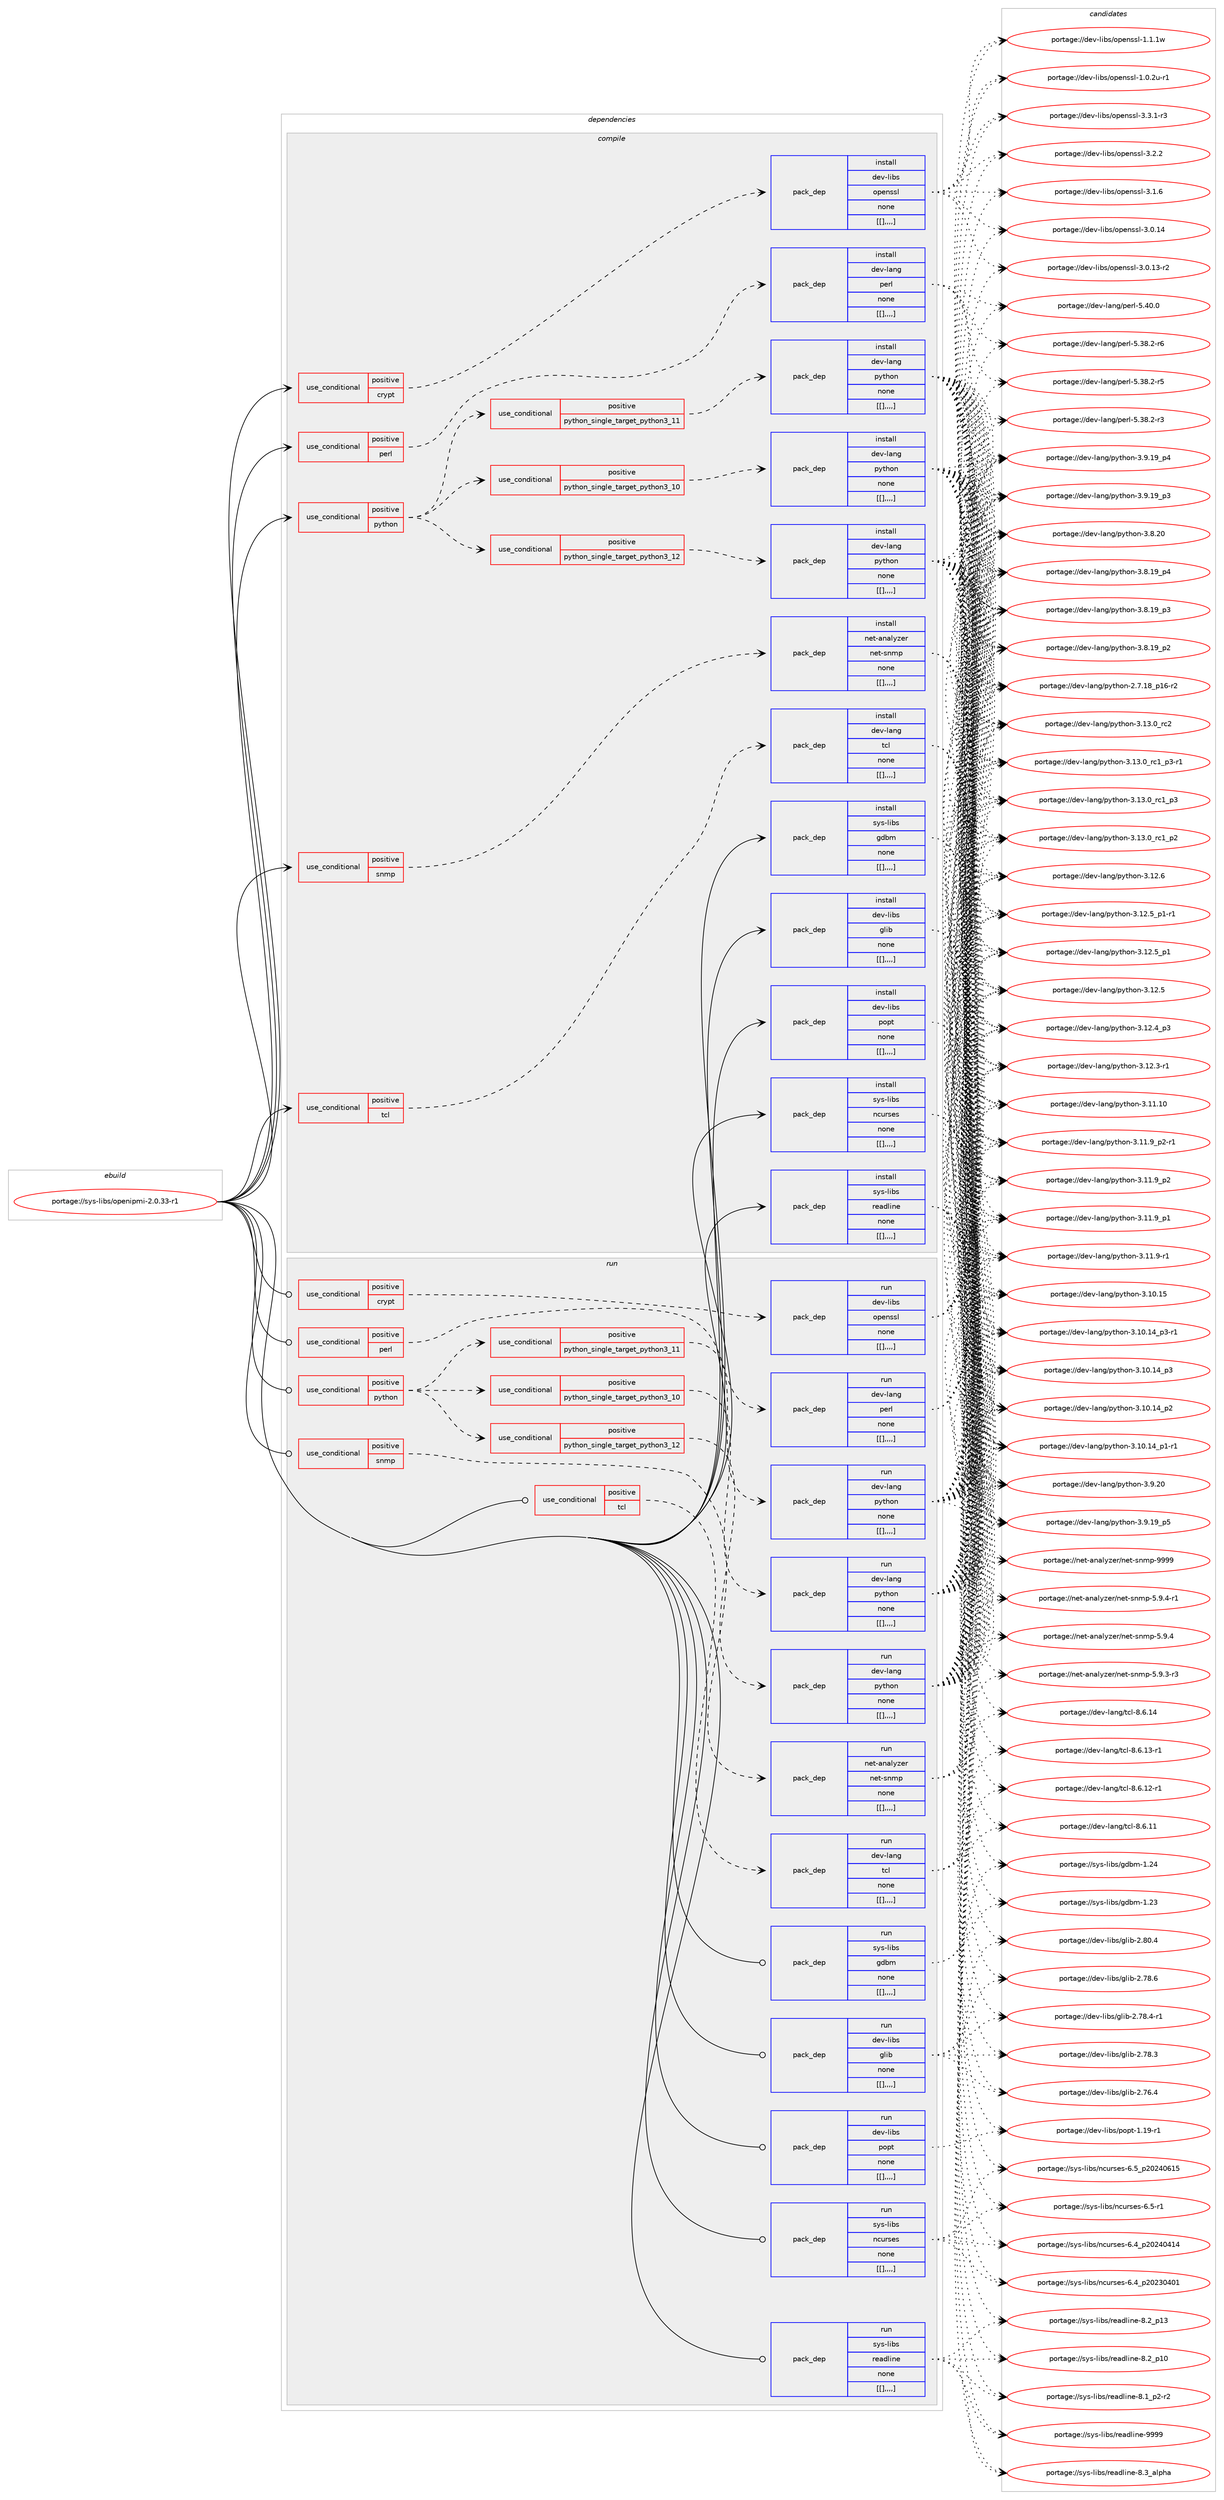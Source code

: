 digraph prolog {

# *************
# Graph options
# *************

newrank=true;
concentrate=true;
compound=true;
graph [rankdir=LR,fontname=Helvetica,fontsize=10,ranksep=1.5];#, ranksep=2.5, nodesep=0.2];
edge  [arrowhead=vee];
node  [fontname=Helvetica,fontsize=10];

# **********
# The ebuild
# **********

subgraph cluster_leftcol {
color=gray;
label=<<i>ebuild</i>>;
id [label="portage://sys-libs/openipmi-2.0.33-r1", color=red, width=4, href="../sys-libs/openipmi-2.0.33-r1.svg"];
}

# ****************
# The dependencies
# ****************

subgraph cluster_midcol {
color=gray;
label=<<i>dependencies</i>>;
subgraph cluster_compile {
fillcolor="#eeeeee";
style=filled;
label=<<i>compile</i>>;
subgraph cond122662 {
dependency460275 [label=<<TABLE BORDER="0" CELLBORDER="1" CELLSPACING="0" CELLPADDING="4"><TR><TD ROWSPAN="3" CELLPADDING="10">use_conditional</TD></TR><TR><TD>positive</TD></TR><TR><TD>crypt</TD></TR></TABLE>>, shape=none, color=red];
subgraph pack334493 {
dependency460276 [label=<<TABLE BORDER="0" CELLBORDER="1" CELLSPACING="0" CELLPADDING="4" WIDTH="220"><TR><TD ROWSPAN="6" CELLPADDING="30">pack_dep</TD></TR><TR><TD WIDTH="110">install</TD></TR><TR><TD>dev-libs</TD></TR><TR><TD>openssl</TD></TR><TR><TD>none</TD></TR><TR><TD>[[],,,,]</TD></TR></TABLE>>, shape=none, color=blue];
}
dependency460275:e -> dependency460276:w [weight=20,style="dashed",arrowhead="vee"];
}
id:e -> dependency460275:w [weight=20,style="solid",arrowhead="vee"];
subgraph cond122663 {
dependency460277 [label=<<TABLE BORDER="0" CELLBORDER="1" CELLSPACING="0" CELLPADDING="4"><TR><TD ROWSPAN="3" CELLPADDING="10">use_conditional</TD></TR><TR><TD>positive</TD></TR><TR><TD>perl</TD></TR></TABLE>>, shape=none, color=red];
subgraph pack334494 {
dependency460278 [label=<<TABLE BORDER="0" CELLBORDER="1" CELLSPACING="0" CELLPADDING="4" WIDTH="220"><TR><TD ROWSPAN="6" CELLPADDING="30">pack_dep</TD></TR><TR><TD WIDTH="110">install</TD></TR><TR><TD>dev-lang</TD></TR><TR><TD>perl</TD></TR><TR><TD>none</TD></TR><TR><TD>[[],,,,]</TD></TR></TABLE>>, shape=none, color=blue];
}
dependency460277:e -> dependency460278:w [weight=20,style="dashed",arrowhead="vee"];
}
id:e -> dependency460277:w [weight=20,style="solid",arrowhead="vee"];
subgraph cond122664 {
dependency460279 [label=<<TABLE BORDER="0" CELLBORDER="1" CELLSPACING="0" CELLPADDING="4"><TR><TD ROWSPAN="3" CELLPADDING="10">use_conditional</TD></TR><TR><TD>positive</TD></TR><TR><TD>python</TD></TR></TABLE>>, shape=none, color=red];
subgraph cond122665 {
dependency460280 [label=<<TABLE BORDER="0" CELLBORDER="1" CELLSPACING="0" CELLPADDING="4"><TR><TD ROWSPAN="3" CELLPADDING="10">use_conditional</TD></TR><TR><TD>positive</TD></TR><TR><TD>python_single_target_python3_10</TD></TR></TABLE>>, shape=none, color=red];
subgraph pack334495 {
dependency460281 [label=<<TABLE BORDER="0" CELLBORDER="1" CELLSPACING="0" CELLPADDING="4" WIDTH="220"><TR><TD ROWSPAN="6" CELLPADDING="30">pack_dep</TD></TR><TR><TD WIDTH="110">install</TD></TR><TR><TD>dev-lang</TD></TR><TR><TD>python</TD></TR><TR><TD>none</TD></TR><TR><TD>[[],,,,]</TD></TR></TABLE>>, shape=none, color=blue];
}
dependency460280:e -> dependency460281:w [weight=20,style="dashed",arrowhead="vee"];
}
dependency460279:e -> dependency460280:w [weight=20,style="dashed",arrowhead="vee"];
subgraph cond122666 {
dependency460282 [label=<<TABLE BORDER="0" CELLBORDER="1" CELLSPACING="0" CELLPADDING="4"><TR><TD ROWSPAN="3" CELLPADDING="10">use_conditional</TD></TR><TR><TD>positive</TD></TR><TR><TD>python_single_target_python3_11</TD></TR></TABLE>>, shape=none, color=red];
subgraph pack334496 {
dependency460283 [label=<<TABLE BORDER="0" CELLBORDER="1" CELLSPACING="0" CELLPADDING="4" WIDTH="220"><TR><TD ROWSPAN="6" CELLPADDING="30">pack_dep</TD></TR><TR><TD WIDTH="110">install</TD></TR><TR><TD>dev-lang</TD></TR><TR><TD>python</TD></TR><TR><TD>none</TD></TR><TR><TD>[[],,,,]</TD></TR></TABLE>>, shape=none, color=blue];
}
dependency460282:e -> dependency460283:w [weight=20,style="dashed",arrowhead="vee"];
}
dependency460279:e -> dependency460282:w [weight=20,style="dashed",arrowhead="vee"];
subgraph cond122667 {
dependency460284 [label=<<TABLE BORDER="0" CELLBORDER="1" CELLSPACING="0" CELLPADDING="4"><TR><TD ROWSPAN="3" CELLPADDING="10">use_conditional</TD></TR><TR><TD>positive</TD></TR><TR><TD>python_single_target_python3_12</TD></TR></TABLE>>, shape=none, color=red];
subgraph pack334497 {
dependency460285 [label=<<TABLE BORDER="0" CELLBORDER="1" CELLSPACING="0" CELLPADDING="4" WIDTH="220"><TR><TD ROWSPAN="6" CELLPADDING="30">pack_dep</TD></TR><TR><TD WIDTH="110">install</TD></TR><TR><TD>dev-lang</TD></TR><TR><TD>python</TD></TR><TR><TD>none</TD></TR><TR><TD>[[],,,,]</TD></TR></TABLE>>, shape=none, color=blue];
}
dependency460284:e -> dependency460285:w [weight=20,style="dashed",arrowhead="vee"];
}
dependency460279:e -> dependency460284:w [weight=20,style="dashed",arrowhead="vee"];
}
id:e -> dependency460279:w [weight=20,style="solid",arrowhead="vee"];
subgraph cond122668 {
dependency460286 [label=<<TABLE BORDER="0" CELLBORDER="1" CELLSPACING="0" CELLPADDING="4"><TR><TD ROWSPAN="3" CELLPADDING="10">use_conditional</TD></TR><TR><TD>positive</TD></TR><TR><TD>snmp</TD></TR></TABLE>>, shape=none, color=red];
subgraph pack334498 {
dependency460287 [label=<<TABLE BORDER="0" CELLBORDER="1" CELLSPACING="0" CELLPADDING="4" WIDTH="220"><TR><TD ROWSPAN="6" CELLPADDING="30">pack_dep</TD></TR><TR><TD WIDTH="110">install</TD></TR><TR><TD>net-analyzer</TD></TR><TR><TD>net-snmp</TD></TR><TR><TD>none</TD></TR><TR><TD>[[],,,,]</TD></TR></TABLE>>, shape=none, color=blue];
}
dependency460286:e -> dependency460287:w [weight=20,style="dashed",arrowhead="vee"];
}
id:e -> dependency460286:w [weight=20,style="solid",arrowhead="vee"];
subgraph cond122669 {
dependency460288 [label=<<TABLE BORDER="0" CELLBORDER="1" CELLSPACING="0" CELLPADDING="4"><TR><TD ROWSPAN="3" CELLPADDING="10">use_conditional</TD></TR><TR><TD>positive</TD></TR><TR><TD>tcl</TD></TR></TABLE>>, shape=none, color=red];
subgraph pack334499 {
dependency460289 [label=<<TABLE BORDER="0" CELLBORDER="1" CELLSPACING="0" CELLPADDING="4" WIDTH="220"><TR><TD ROWSPAN="6" CELLPADDING="30">pack_dep</TD></TR><TR><TD WIDTH="110">install</TD></TR><TR><TD>dev-lang</TD></TR><TR><TD>tcl</TD></TR><TR><TD>none</TD></TR><TR><TD>[[],,,,]</TD></TR></TABLE>>, shape=none, color=blue];
}
dependency460288:e -> dependency460289:w [weight=20,style="dashed",arrowhead="vee"];
}
id:e -> dependency460288:w [weight=20,style="solid",arrowhead="vee"];
subgraph pack334500 {
dependency460290 [label=<<TABLE BORDER="0" CELLBORDER="1" CELLSPACING="0" CELLPADDING="4" WIDTH="220"><TR><TD ROWSPAN="6" CELLPADDING="30">pack_dep</TD></TR><TR><TD WIDTH="110">install</TD></TR><TR><TD>dev-libs</TD></TR><TR><TD>glib</TD></TR><TR><TD>none</TD></TR><TR><TD>[[],,,,]</TD></TR></TABLE>>, shape=none, color=blue];
}
id:e -> dependency460290:w [weight=20,style="solid",arrowhead="vee"];
subgraph pack334501 {
dependency460291 [label=<<TABLE BORDER="0" CELLBORDER="1" CELLSPACING="0" CELLPADDING="4" WIDTH="220"><TR><TD ROWSPAN="6" CELLPADDING="30">pack_dep</TD></TR><TR><TD WIDTH="110">install</TD></TR><TR><TD>dev-libs</TD></TR><TR><TD>popt</TD></TR><TR><TD>none</TD></TR><TR><TD>[[],,,,]</TD></TR></TABLE>>, shape=none, color=blue];
}
id:e -> dependency460291:w [weight=20,style="solid",arrowhead="vee"];
subgraph pack334502 {
dependency460292 [label=<<TABLE BORDER="0" CELLBORDER="1" CELLSPACING="0" CELLPADDING="4" WIDTH="220"><TR><TD ROWSPAN="6" CELLPADDING="30">pack_dep</TD></TR><TR><TD WIDTH="110">install</TD></TR><TR><TD>sys-libs</TD></TR><TR><TD>gdbm</TD></TR><TR><TD>none</TD></TR><TR><TD>[[],,,,]</TD></TR></TABLE>>, shape=none, color=blue];
}
id:e -> dependency460292:w [weight=20,style="solid",arrowhead="vee"];
subgraph pack334503 {
dependency460293 [label=<<TABLE BORDER="0" CELLBORDER="1" CELLSPACING="0" CELLPADDING="4" WIDTH="220"><TR><TD ROWSPAN="6" CELLPADDING="30">pack_dep</TD></TR><TR><TD WIDTH="110">install</TD></TR><TR><TD>sys-libs</TD></TR><TR><TD>ncurses</TD></TR><TR><TD>none</TD></TR><TR><TD>[[],,,,]</TD></TR></TABLE>>, shape=none, color=blue];
}
id:e -> dependency460293:w [weight=20,style="solid",arrowhead="vee"];
subgraph pack334504 {
dependency460294 [label=<<TABLE BORDER="0" CELLBORDER="1" CELLSPACING="0" CELLPADDING="4" WIDTH="220"><TR><TD ROWSPAN="6" CELLPADDING="30">pack_dep</TD></TR><TR><TD WIDTH="110">install</TD></TR><TR><TD>sys-libs</TD></TR><TR><TD>readline</TD></TR><TR><TD>none</TD></TR><TR><TD>[[],,,,]</TD></TR></TABLE>>, shape=none, color=blue];
}
id:e -> dependency460294:w [weight=20,style="solid",arrowhead="vee"];
}
subgraph cluster_compileandrun {
fillcolor="#eeeeee";
style=filled;
label=<<i>compile and run</i>>;
}
subgraph cluster_run {
fillcolor="#eeeeee";
style=filled;
label=<<i>run</i>>;
subgraph cond122670 {
dependency460295 [label=<<TABLE BORDER="0" CELLBORDER="1" CELLSPACING="0" CELLPADDING="4"><TR><TD ROWSPAN="3" CELLPADDING="10">use_conditional</TD></TR><TR><TD>positive</TD></TR><TR><TD>crypt</TD></TR></TABLE>>, shape=none, color=red];
subgraph pack334505 {
dependency460296 [label=<<TABLE BORDER="0" CELLBORDER="1" CELLSPACING="0" CELLPADDING="4" WIDTH="220"><TR><TD ROWSPAN="6" CELLPADDING="30">pack_dep</TD></TR><TR><TD WIDTH="110">run</TD></TR><TR><TD>dev-libs</TD></TR><TR><TD>openssl</TD></TR><TR><TD>none</TD></TR><TR><TD>[[],,,,]</TD></TR></TABLE>>, shape=none, color=blue];
}
dependency460295:e -> dependency460296:w [weight=20,style="dashed",arrowhead="vee"];
}
id:e -> dependency460295:w [weight=20,style="solid",arrowhead="odot"];
subgraph cond122671 {
dependency460297 [label=<<TABLE BORDER="0" CELLBORDER="1" CELLSPACING="0" CELLPADDING="4"><TR><TD ROWSPAN="3" CELLPADDING="10">use_conditional</TD></TR><TR><TD>positive</TD></TR><TR><TD>perl</TD></TR></TABLE>>, shape=none, color=red];
subgraph pack334506 {
dependency460298 [label=<<TABLE BORDER="0" CELLBORDER="1" CELLSPACING="0" CELLPADDING="4" WIDTH="220"><TR><TD ROWSPAN="6" CELLPADDING="30">pack_dep</TD></TR><TR><TD WIDTH="110">run</TD></TR><TR><TD>dev-lang</TD></TR><TR><TD>perl</TD></TR><TR><TD>none</TD></TR><TR><TD>[[],,,,]</TD></TR></TABLE>>, shape=none, color=blue];
}
dependency460297:e -> dependency460298:w [weight=20,style="dashed",arrowhead="vee"];
}
id:e -> dependency460297:w [weight=20,style="solid",arrowhead="odot"];
subgraph cond122672 {
dependency460299 [label=<<TABLE BORDER="0" CELLBORDER="1" CELLSPACING="0" CELLPADDING="4"><TR><TD ROWSPAN="3" CELLPADDING="10">use_conditional</TD></TR><TR><TD>positive</TD></TR><TR><TD>python</TD></TR></TABLE>>, shape=none, color=red];
subgraph cond122673 {
dependency460300 [label=<<TABLE BORDER="0" CELLBORDER="1" CELLSPACING="0" CELLPADDING="4"><TR><TD ROWSPAN="3" CELLPADDING="10">use_conditional</TD></TR><TR><TD>positive</TD></TR><TR><TD>python_single_target_python3_10</TD></TR></TABLE>>, shape=none, color=red];
subgraph pack334507 {
dependency460301 [label=<<TABLE BORDER="0" CELLBORDER="1" CELLSPACING="0" CELLPADDING="4" WIDTH="220"><TR><TD ROWSPAN="6" CELLPADDING="30">pack_dep</TD></TR><TR><TD WIDTH="110">run</TD></TR><TR><TD>dev-lang</TD></TR><TR><TD>python</TD></TR><TR><TD>none</TD></TR><TR><TD>[[],,,,]</TD></TR></TABLE>>, shape=none, color=blue];
}
dependency460300:e -> dependency460301:w [weight=20,style="dashed",arrowhead="vee"];
}
dependency460299:e -> dependency460300:w [weight=20,style="dashed",arrowhead="vee"];
subgraph cond122674 {
dependency460302 [label=<<TABLE BORDER="0" CELLBORDER="1" CELLSPACING="0" CELLPADDING="4"><TR><TD ROWSPAN="3" CELLPADDING="10">use_conditional</TD></TR><TR><TD>positive</TD></TR><TR><TD>python_single_target_python3_11</TD></TR></TABLE>>, shape=none, color=red];
subgraph pack334508 {
dependency460303 [label=<<TABLE BORDER="0" CELLBORDER="1" CELLSPACING="0" CELLPADDING="4" WIDTH="220"><TR><TD ROWSPAN="6" CELLPADDING="30">pack_dep</TD></TR><TR><TD WIDTH="110">run</TD></TR><TR><TD>dev-lang</TD></TR><TR><TD>python</TD></TR><TR><TD>none</TD></TR><TR><TD>[[],,,,]</TD></TR></TABLE>>, shape=none, color=blue];
}
dependency460302:e -> dependency460303:w [weight=20,style="dashed",arrowhead="vee"];
}
dependency460299:e -> dependency460302:w [weight=20,style="dashed",arrowhead="vee"];
subgraph cond122675 {
dependency460304 [label=<<TABLE BORDER="0" CELLBORDER="1" CELLSPACING="0" CELLPADDING="4"><TR><TD ROWSPAN="3" CELLPADDING="10">use_conditional</TD></TR><TR><TD>positive</TD></TR><TR><TD>python_single_target_python3_12</TD></TR></TABLE>>, shape=none, color=red];
subgraph pack334509 {
dependency460305 [label=<<TABLE BORDER="0" CELLBORDER="1" CELLSPACING="0" CELLPADDING="4" WIDTH="220"><TR><TD ROWSPAN="6" CELLPADDING="30">pack_dep</TD></TR><TR><TD WIDTH="110">run</TD></TR><TR><TD>dev-lang</TD></TR><TR><TD>python</TD></TR><TR><TD>none</TD></TR><TR><TD>[[],,,,]</TD></TR></TABLE>>, shape=none, color=blue];
}
dependency460304:e -> dependency460305:w [weight=20,style="dashed",arrowhead="vee"];
}
dependency460299:e -> dependency460304:w [weight=20,style="dashed",arrowhead="vee"];
}
id:e -> dependency460299:w [weight=20,style="solid",arrowhead="odot"];
subgraph cond122676 {
dependency460306 [label=<<TABLE BORDER="0" CELLBORDER="1" CELLSPACING="0" CELLPADDING="4"><TR><TD ROWSPAN="3" CELLPADDING="10">use_conditional</TD></TR><TR><TD>positive</TD></TR><TR><TD>snmp</TD></TR></TABLE>>, shape=none, color=red];
subgraph pack334510 {
dependency460307 [label=<<TABLE BORDER="0" CELLBORDER="1" CELLSPACING="0" CELLPADDING="4" WIDTH="220"><TR><TD ROWSPAN="6" CELLPADDING="30">pack_dep</TD></TR><TR><TD WIDTH="110">run</TD></TR><TR><TD>net-analyzer</TD></TR><TR><TD>net-snmp</TD></TR><TR><TD>none</TD></TR><TR><TD>[[],,,,]</TD></TR></TABLE>>, shape=none, color=blue];
}
dependency460306:e -> dependency460307:w [weight=20,style="dashed",arrowhead="vee"];
}
id:e -> dependency460306:w [weight=20,style="solid",arrowhead="odot"];
subgraph cond122677 {
dependency460308 [label=<<TABLE BORDER="0" CELLBORDER="1" CELLSPACING="0" CELLPADDING="4"><TR><TD ROWSPAN="3" CELLPADDING="10">use_conditional</TD></TR><TR><TD>positive</TD></TR><TR><TD>tcl</TD></TR></TABLE>>, shape=none, color=red];
subgraph pack334511 {
dependency460309 [label=<<TABLE BORDER="0" CELLBORDER="1" CELLSPACING="0" CELLPADDING="4" WIDTH="220"><TR><TD ROWSPAN="6" CELLPADDING="30">pack_dep</TD></TR><TR><TD WIDTH="110">run</TD></TR><TR><TD>dev-lang</TD></TR><TR><TD>tcl</TD></TR><TR><TD>none</TD></TR><TR><TD>[[],,,,]</TD></TR></TABLE>>, shape=none, color=blue];
}
dependency460308:e -> dependency460309:w [weight=20,style="dashed",arrowhead="vee"];
}
id:e -> dependency460308:w [weight=20,style="solid",arrowhead="odot"];
subgraph pack334512 {
dependency460310 [label=<<TABLE BORDER="0" CELLBORDER="1" CELLSPACING="0" CELLPADDING="4" WIDTH="220"><TR><TD ROWSPAN="6" CELLPADDING="30">pack_dep</TD></TR><TR><TD WIDTH="110">run</TD></TR><TR><TD>dev-libs</TD></TR><TR><TD>glib</TD></TR><TR><TD>none</TD></TR><TR><TD>[[],,,,]</TD></TR></TABLE>>, shape=none, color=blue];
}
id:e -> dependency460310:w [weight=20,style="solid",arrowhead="odot"];
subgraph pack334513 {
dependency460311 [label=<<TABLE BORDER="0" CELLBORDER="1" CELLSPACING="0" CELLPADDING="4" WIDTH="220"><TR><TD ROWSPAN="6" CELLPADDING="30">pack_dep</TD></TR><TR><TD WIDTH="110">run</TD></TR><TR><TD>dev-libs</TD></TR><TR><TD>popt</TD></TR><TR><TD>none</TD></TR><TR><TD>[[],,,,]</TD></TR></TABLE>>, shape=none, color=blue];
}
id:e -> dependency460311:w [weight=20,style="solid",arrowhead="odot"];
subgraph pack334514 {
dependency460312 [label=<<TABLE BORDER="0" CELLBORDER="1" CELLSPACING="0" CELLPADDING="4" WIDTH="220"><TR><TD ROWSPAN="6" CELLPADDING="30">pack_dep</TD></TR><TR><TD WIDTH="110">run</TD></TR><TR><TD>sys-libs</TD></TR><TR><TD>gdbm</TD></TR><TR><TD>none</TD></TR><TR><TD>[[],,,,]</TD></TR></TABLE>>, shape=none, color=blue];
}
id:e -> dependency460312:w [weight=20,style="solid",arrowhead="odot"];
subgraph pack334515 {
dependency460313 [label=<<TABLE BORDER="0" CELLBORDER="1" CELLSPACING="0" CELLPADDING="4" WIDTH="220"><TR><TD ROWSPAN="6" CELLPADDING="30">pack_dep</TD></TR><TR><TD WIDTH="110">run</TD></TR><TR><TD>sys-libs</TD></TR><TR><TD>ncurses</TD></TR><TR><TD>none</TD></TR><TR><TD>[[],,,,]</TD></TR></TABLE>>, shape=none, color=blue];
}
id:e -> dependency460313:w [weight=20,style="solid",arrowhead="odot"];
subgraph pack334516 {
dependency460314 [label=<<TABLE BORDER="0" CELLBORDER="1" CELLSPACING="0" CELLPADDING="4" WIDTH="220"><TR><TD ROWSPAN="6" CELLPADDING="30">pack_dep</TD></TR><TR><TD WIDTH="110">run</TD></TR><TR><TD>sys-libs</TD></TR><TR><TD>readline</TD></TR><TR><TD>none</TD></TR><TR><TD>[[],,,,]</TD></TR></TABLE>>, shape=none, color=blue];
}
id:e -> dependency460314:w [weight=20,style="solid",arrowhead="odot"];
}
}

# **************
# The candidates
# **************

subgraph cluster_choices {
rank=same;
color=gray;
label=<<i>candidates</i>>;

subgraph choice334493 {
color=black;
nodesep=1;
choice1001011184510810598115471111121011101151151084551465146494511451 [label="portage://dev-libs/openssl-3.3.1-r3", color=red, width=4,href="../dev-libs/openssl-3.3.1-r3.svg"];
choice100101118451081059811547111112101110115115108455146504650 [label="portage://dev-libs/openssl-3.2.2", color=red, width=4,href="../dev-libs/openssl-3.2.2.svg"];
choice100101118451081059811547111112101110115115108455146494654 [label="portage://dev-libs/openssl-3.1.6", color=red, width=4,href="../dev-libs/openssl-3.1.6.svg"];
choice10010111845108105981154711111210111011511510845514648464952 [label="portage://dev-libs/openssl-3.0.14", color=red, width=4,href="../dev-libs/openssl-3.0.14.svg"];
choice100101118451081059811547111112101110115115108455146484649514511450 [label="portage://dev-libs/openssl-3.0.13-r2", color=red, width=4,href="../dev-libs/openssl-3.0.13-r2.svg"];
choice100101118451081059811547111112101110115115108454946494649119 [label="portage://dev-libs/openssl-1.1.1w", color=red, width=4,href="../dev-libs/openssl-1.1.1w.svg"];
choice1001011184510810598115471111121011101151151084549464846501174511449 [label="portage://dev-libs/openssl-1.0.2u-r1", color=red, width=4,href="../dev-libs/openssl-1.0.2u-r1.svg"];
dependency460276:e -> choice1001011184510810598115471111121011101151151084551465146494511451:w [style=dotted,weight="100"];
dependency460276:e -> choice100101118451081059811547111112101110115115108455146504650:w [style=dotted,weight="100"];
dependency460276:e -> choice100101118451081059811547111112101110115115108455146494654:w [style=dotted,weight="100"];
dependency460276:e -> choice10010111845108105981154711111210111011511510845514648464952:w [style=dotted,weight="100"];
dependency460276:e -> choice100101118451081059811547111112101110115115108455146484649514511450:w [style=dotted,weight="100"];
dependency460276:e -> choice100101118451081059811547111112101110115115108454946494649119:w [style=dotted,weight="100"];
dependency460276:e -> choice1001011184510810598115471111121011101151151084549464846501174511449:w [style=dotted,weight="100"];
}
subgraph choice334494 {
color=black;
nodesep=1;
choice10010111845108971101034711210111410845534652484648 [label="portage://dev-lang/perl-5.40.0", color=red, width=4,href="../dev-lang/perl-5.40.0.svg"];
choice100101118451089711010347112101114108455346515646504511454 [label="portage://dev-lang/perl-5.38.2-r6", color=red, width=4,href="../dev-lang/perl-5.38.2-r6.svg"];
choice100101118451089711010347112101114108455346515646504511453 [label="portage://dev-lang/perl-5.38.2-r5", color=red, width=4,href="../dev-lang/perl-5.38.2-r5.svg"];
choice100101118451089711010347112101114108455346515646504511451 [label="portage://dev-lang/perl-5.38.2-r3", color=red, width=4,href="../dev-lang/perl-5.38.2-r3.svg"];
dependency460278:e -> choice10010111845108971101034711210111410845534652484648:w [style=dotted,weight="100"];
dependency460278:e -> choice100101118451089711010347112101114108455346515646504511454:w [style=dotted,weight="100"];
dependency460278:e -> choice100101118451089711010347112101114108455346515646504511453:w [style=dotted,weight="100"];
dependency460278:e -> choice100101118451089711010347112101114108455346515646504511451:w [style=dotted,weight="100"];
}
subgraph choice334495 {
color=black;
nodesep=1;
choice10010111845108971101034711212111610411111045514649514648951149950 [label="portage://dev-lang/python-3.13.0_rc2", color=red, width=4,href="../dev-lang/python-3.13.0_rc2.svg"];
choice1001011184510897110103471121211161041111104551464951464895114994995112514511449 [label="portage://dev-lang/python-3.13.0_rc1_p3-r1", color=red, width=4,href="../dev-lang/python-3.13.0_rc1_p3-r1.svg"];
choice100101118451089711010347112121116104111110455146495146489511499499511251 [label="portage://dev-lang/python-3.13.0_rc1_p3", color=red, width=4,href="../dev-lang/python-3.13.0_rc1_p3.svg"];
choice100101118451089711010347112121116104111110455146495146489511499499511250 [label="portage://dev-lang/python-3.13.0_rc1_p2", color=red, width=4,href="../dev-lang/python-3.13.0_rc1_p2.svg"];
choice10010111845108971101034711212111610411111045514649504654 [label="portage://dev-lang/python-3.12.6", color=red, width=4,href="../dev-lang/python-3.12.6.svg"];
choice1001011184510897110103471121211161041111104551464950465395112494511449 [label="portage://dev-lang/python-3.12.5_p1-r1", color=red, width=4,href="../dev-lang/python-3.12.5_p1-r1.svg"];
choice100101118451089711010347112121116104111110455146495046539511249 [label="portage://dev-lang/python-3.12.5_p1", color=red, width=4,href="../dev-lang/python-3.12.5_p1.svg"];
choice10010111845108971101034711212111610411111045514649504653 [label="portage://dev-lang/python-3.12.5", color=red, width=4,href="../dev-lang/python-3.12.5.svg"];
choice100101118451089711010347112121116104111110455146495046529511251 [label="portage://dev-lang/python-3.12.4_p3", color=red, width=4,href="../dev-lang/python-3.12.4_p3.svg"];
choice100101118451089711010347112121116104111110455146495046514511449 [label="portage://dev-lang/python-3.12.3-r1", color=red, width=4,href="../dev-lang/python-3.12.3-r1.svg"];
choice1001011184510897110103471121211161041111104551464949464948 [label="portage://dev-lang/python-3.11.10", color=red, width=4,href="../dev-lang/python-3.11.10.svg"];
choice1001011184510897110103471121211161041111104551464949465795112504511449 [label="portage://dev-lang/python-3.11.9_p2-r1", color=red, width=4,href="../dev-lang/python-3.11.9_p2-r1.svg"];
choice100101118451089711010347112121116104111110455146494946579511250 [label="portage://dev-lang/python-3.11.9_p2", color=red, width=4,href="../dev-lang/python-3.11.9_p2.svg"];
choice100101118451089711010347112121116104111110455146494946579511249 [label="portage://dev-lang/python-3.11.9_p1", color=red, width=4,href="../dev-lang/python-3.11.9_p1.svg"];
choice100101118451089711010347112121116104111110455146494946574511449 [label="portage://dev-lang/python-3.11.9-r1", color=red, width=4,href="../dev-lang/python-3.11.9-r1.svg"];
choice1001011184510897110103471121211161041111104551464948464953 [label="portage://dev-lang/python-3.10.15", color=red, width=4,href="../dev-lang/python-3.10.15.svg"];
choice100101118451089711010347112121116104111110455146494846495295112514511449 [label="portage://dev-lang/python-3.10.14_p3-r1", color=red, width=4,href="../dev-lang/python-3.10.14_p3-r1.svg"];
choice10010111845108971101034711212111610411111045514649484649529511251 [label="portage://dev-lang/python-3.10.14_p3", color=red, width=4,href="../dev-lang/python-3.10.14_p3.svg"];
choice10010111845108971101034711212111610411111045514649484649529511250 [label="portage://dev-lang/python-3.10.14_p2", color=red, width=4,href="../dev-lang/python-3.10.14_p2.svg"];
choice100101118451089711010347112121116104111110455146494846495295112494511449 [label="portage://dev-lang/python-3.10.14_p1-r1", color=red, width=4,href="../dev-lang/python-3.10.14_p1-r1.svg"];
choice10010111845108971101034711212111610411111045514657465048 [label="portage://dev-lang/python-3.9.20", color=red, width=4,href="../dev-lang/python-3.9.20.svg"];
choice100101118451089711010347112121116104111110455146574649579511253 [label="portage://dev-lang/python-3.9.19_p5", color=red, width=4,href="../dev-lang/python-3.9.19_p5.svg"];
choice100101118451089711010347112121116104111110455146574649579511252 [label="portage://dev-lang/python-3.9.19_p4", color=red, width=4,href="../dev-lang/python-3.9.19_p4.svg"];
choice100101118451089711010347112121116104111110455146574649579511251 [label="portage://dev-lang/python-3.9.19_p3", color=red, width=4,href="../dev-lang/python-3.9.19_p3.svg"];
choice10010111845108971101034711212111610411111045514656465048 [label="portage://dev-lang/python-3.8.20", color=red, width=4,href="../dev-lang/python-3.8.20.svg"];
choice100101118451089711010347112121116104111110455146564649579511252 [label="portage://dev-lang/python-3.8.19_p4", color=red, width=4,href="../dev-lang/python-3.8.19_p4.svg"];
choice100101118451089711010347112121116104111110455146564649579511251 [label="portage://dev-lang/python-3.8.19_p3", color=red, width=4,href="../dev-lang/python-3.8.19_p3.svg"];
choice100101118451089711010347112121116104111110455146564649579511250 [label="portage://dev-lang/python-3.8.19_p2", color=red, width=4,href="../dev-lang/python-3.8.19_p2.svg"];
choice100101118451089711010347112121116104111110455046554649569511249544511450 [label="portage://dev-lang/python-2.7.18_p16-r2", color=red, width=4,href="../dev-lang/python-2.7.18_p16-r2.svg"];
dependency460281:e -> choice10010111845108971101034711212111610411111045514649514648951149950:w [style=dotted,weight="100"];
dependency460281:e -> choice1001011184510897110103471121211161041111104551464951464895114994995112514511449:w [style=dotted,weight="100"];
dependency460281:e -> choice100101118451089711010347112121116104111110455146495146489511499499511251:w [style=dotted,weight="100"];
dependency460281:e -> choice100101118451089711010347112121116104111110455146495146489511499499511250:w [style=dotted,weight="100"];
dependency460281:e -> choice10010111845108971101034711212111610411111045514649504654:w [style=dotted,weight="100"];
dependency460281:e -> choice1001011184510897110103471121211161041111104551464950465395112494511449:w [style=dotted,weight="100"];
dependency460281:e -> choice100101118451089711010347112121116104111110455146495046539511249:w [style=dotted,weight="100"];
dependency460281:e -> choice10010111845108971101034711212111610411111045514649504653:w [style=dotted,weight="100"];
dependency460281:e -> choice100101118451089711010347112121116104111110455146495046529511251:w [style=dotted,weight="100"];
dependency460281:e -> choice100101118451089711010347112121116104111110455146495046514511449:w [style=dotted,weight="100"];
dependency460281:e -> choice1001011184510897110103471121211161041111104551464949464948:w [style=dotted,weight="100"];
dependency460281:e -> choice1001011184510897110103471121211161041111104551464949465795112504511449:w [style=dotted,weight="100"];
dependency460281:e -> choice100101118451089711010347112121116104111110455146494946579511250:w [style=dotted,weight="100"];
dependency460281:e -> choice100101118451089711010347112121116104111110455146494946579511249:w [style=dotted,weight="100"];
dependency460281:e -> choice100101118451089711010347112121116104111110455146494946574511449:w [style=dotted,weight="100"];
dependency460281:e -> choice1001011184510897110103471121211161041111104551464948464953:w [style=dotted,weight="100"];
dependency460281:e -> choice100101118451089711010347112121116104111110455146494846495295112514511449:w [style=dotted,weight="100"];
dependency460281:e -> choice10010111845108971101034711212111610411111045514649484649529511251:w [style=dotted,weight="100"];
dependency460281:e -> choice10010111845108971101034711212111610411111045514649484649529511250:w [style=dotted,weight="100"];
dependency460281:e -> choice100101118451089711010347112121116104111110455146494846495295112494511449:w [style=dotted,weight="100"];
dependency460281:e -> choice10010111845108971101034711212111610411111045514657465048:w [style=dotted,weight="100"];
dependency460281:e -> choice100101118451089711010347112121116104111110455146574649579511253:w [style=dotted,weight="100"];
dependency460281:e -> choice100101118451089711010347112121116104111110455146574649579511252:w [style=dotted,weight="100"];
dependency460281:e -> choice100101118451089711010347112121116104111110455146574649579511251:w [style=dotted,weight="100"];
dependency460281:e -> choice10010111845108971101034711212111610411111045514656465048:w [style=dotted,weight="100"];
dependency460281:e -> choice100101118451089711010347112121116104111110455146564649579511252:w [style=dotted,weight="100"];
dependency460281:e -> choice100101118451089711010347112121116104111110455146564649579511251:w [style=dotted,weight="100"];
dependency460281:e -> choice100101118451089711010347112121116104111110455146564649579511250:w [style=dotted,weight="100"];
dependency460281:e -> choice100101118451089711010347112121116104111110455046554649569511249544511450:w [style=dotted,weight="100"];
}
subgraph choice334496 {
color=black;
nodesep=1;
choice10010111845108971101034711212111610411111045514649514648951149950 [label="portage://dev-lang/python-3.13.0_rc2", color=red, width=4,href="../dev-lang/python-3.13.0_rc2.svg"];
choice1001011184510897110103471121211161041111104551464951464895114994995112514511449 [label="portage://dev-lang/python-3.13.0_rc1_p3-r1", color=red, width=4,href="../dev-lang/python-3.13.0_rc1_p3-r1.svg"];
choice100101118451089711010347112121116104111110455146495146489511499499511251 [label="portage://dev-lang/python-3.13.0_rc1_p3", color=red, width=4,href="../dev-lang/python-3.13.0_rc1_p3.svg"];
choice100101118451089711010347112121116104111110455146495146489511499499511250 [label="portage://dev-lang/python-3.13.0_rc1_p2", color=red, width=4,href="../dev-lang/python-3.13.0_rc1_p2.svg"];
choice10010111845108971101034711212111610411111045514649504654 [label="portage://dev-lang/python-3.12.6", color=red, width=4,href="../dev-lang/python-3.12.6.svg"];
choice1001011184510897110103471121211161041111104551464950465395112494511449 [label="portage://dev-lang/python-3.12.5_p1-r1", color=red, width=4,href="../dev-lang/python-3.12.5_p1-r1.svg"];
choice100101118451089711010347112121116104111110455146495046539511249 [label="portage://dev-lang/python-3.12.5_p1", color=red, width=4,href="../dev-lang/python-3.12.5_p1.svg"];
choice10010111845108971101034711212111610411111045514649504653 [label="portage://dev-lang/python-3.12.5", color=red, width=4,href="../dev-lang/python-3.12.5.svg"];
choice100101118451089711010347112121116104111110455146495046529511251 [label="portage://dev-lang/python-3.12.4_p3", color=red, width=4,href="../dev-lang/python-3.12.4_p3.svg"];
choice100101118451089711010347112121116104111110455146495046514511449 [label="portage://dev-lang/python-3.12.3-r1", color=red, width=4,href="../dev-lang/python-3.12.3-r1.svg"];
choice1001011184510897110103471121211161041111104551464949464948 [label="portage://dev-lang/python-3.11.10", color=red, width=4,href="../dev-lang/python-3.11.10.svg"];
choice1001011184510897110103471121211161041111104551464949465795112504511449 [label="portage://dev-lang/python-3.11.9_p2-r1", color=red, width=4,href="../dev-lang/python-3.11.9_p2-r1.svg"];
choice100101118451089711010347112121116104111110455146494946579511250 [label="portage://dev-lang/python-3.11.9_p2", color=red, width=4,href="../dev-lang/python-3.11.9_p2.svg"];
choice100101118451089711010347112121116104111110455146494946579511249 [label="portage://dev-lang/python-3.11.9_p1", color=red, width=4,href="../dev-lang/python-3.11.9_p1.svg"];
choice100101118451089711010347112121116104111110455146494946574511449 [label="portage://dev-lang/python-3.11.9-r1", color=red, width=4,href="../dev-lang/python-3.11.9-r1.svg"];
choice1001011184510897110103471121211161041111104551464948464953 [label="portage://dev-lang/python-3.10.15", color=red, width=4,href="../dev-lang/python-3.10.15.svg"];
choice100101118451089711010347112121116104111110455146494846495295112514511449 [label="portage://dev-lang/python-3.10.14_p3-r1", color=red, width=4,href="../dev-lang/python-3.10.14_p3-r1.svg"];
choice10010111845108971101034711212111610411111045514649484649529511251 [label="portage://dev-lang/python-3.10.14_p3", color=red, width=4,href="../dev-lang/python-3.10.14_p3.svg"];
choice10010111845108971101034711212111610411111045514649484649529511250 [label="portage://dev-lang/python-3.10.14_p2", color=red, width=4,href="../dev-lang/python-3.10.14_p2.svg"];
choice100101118451089711010347112121116104111110455146494846495295112494511449 [label="portage://dev-lang/python-3.10.14_p1-r1", color=red, width=4,href="../dev-lang/python-3.10.14_p1-r1.svg"];
choice10010111845108971101034711212111610411111045514657465048 [label="portage://dev-lang/python-3.9.20", color=red, width=4,href="../dev-lang/python-3.9.20.svg"];
choice100101118451089711010347112121116104111110455146574649579511253 [label="portage://dev-lang/python-3.9.19_p5", color=red, width=4,href="../dev-lang/python-3.9.19_p5.svg"];
choice100101118451089711010347112121116104111110455146574649579511252 [label="portage://dev-lang/python-3.9.19_p4", color=red, width=4,href="../dev-lang/python-3.9.19_p4.svg"];
choice100101118451089711010347112121116104111110455146574649579511251 [label="portage://dev-lang/python-3.9.19_p3", color=red, width=4,href="../dev-lang/python-3.9.19_p3.svg"];
choice10010111845108971101034711212111610411111045514656465048 [label="portage://dev-lang/python-3.8.20", color=red, width=4,href="../dev-lang/python-3.8.20.svg"];
choice100101118451089711010347112121116104111110455146564649579511252 [label="portage://dev-lang/python-3.8.19_p4", color=red, width=4,href="../dev-lang/python-3.8.19_p4.svg"];
choice100101118451089711010347112121116104111110455146564649579511251 [label="portage://dev-lang/python-3.8.19_p3", color=red, width=4,href="../dev-lang/python-3.8.19_p3.svg"];
choice100101118451089711010347112121116104111110455146564649579511250 [label="portage://dev-lang/python-3.8.19_p2", color=red, width=4,href="../dev-lang/python-3.8.19_p2.svg"];
choice100101118451089711010347112121116104111110455046554649569511249544511450 [label="portage://dev-lang/python-2.7.18_p16-r2", color=red, width=4,href="../dev-lang/python-2.7.18_p16-r2.svg"];
dependency460283:e -> choice10010111845108971101034711212111610411111045514649514648951149950:w [style=dotted,weight="100"];
dependency460283:e -> choice1001011184510897110103471121211161041111104551464951464895114994995112514511449:w [style=dotted,weight="100"];
dependency460283:e -> choice100101118451089711010347112121116104111110455146495146489511499499511251:w [style=dotted,weight="100"];
dependency460283:e -> choice100101118451089711010347112121116104111110455146495146489511499499511250:w [style=dotted,weight="100"];
dependency460283:e -> choice10010111845108971101034711212111610411111045514649504654:w [style=dotted,weight="100"];
dependency460283:e -> choice1001011184510897110103471121211161041111104551464950465395112494511449:w [style=dotted,weight="100"];
dependency460283:e -> choice100101118451089711010347112121116104111110455146495046539511249:w [style=dotted,weight="100"];
dependency460283:e -> choice10010111845108971101034711212111610411111045514649504653:w [style=dotted,weight="100"];
dependency460283:e -> choice100101118451089711010347112121116104111110455146495046529511251:w [style=dotted,weight="100"];
dependency460283:e -> choice100101118451089711010347112121116104111110455146495046514511449:w [style=dotted,weight="100"];
dependency460283:e -> choice1001011184510897110103471121211161041111104551464949464948:w [style=dotted,weight="100"];
dependency460283:e -> choice1001011184510897110103471121211161041111104551464949465795112504511449:w [style=dotted,weight="100"];
dependency460283:e -> choice100101118451089711010347112121116104111110455146494946579511250:w [style=dotted,weight="100"];
dependency460283:e -> choice100101118451089711010347112121116104111110455146494946579511249:w [style=dotted,weight="100"];
dependency460283:e -> choice100101118451089711010347112121116104111110455146494946574511449:w [style=dotted,weight="100"];
dependency460283:e -> choice1001011184510897110103471121211161041111104551464948464953:w [style=dotted,weight="100"];
dependency460283:e -> choice100101118451089711010347112121116104111110455146494846495295112514511449:w [style=dotted,weight="100"];
dependency460283:e -> choice10010111845108971101034711212111610411111045514649484649529511251:w [style=dotted,weight="100"];
dependency460283:e -> choice10010111845108971101034711212111610411111045514649484649529511250:w [style=dotted,weight="100"];
dependency460283:e -> choice100101118451089711010347112121116104111110455146494846495295112494511449:w [style=dotted,weight="100"];
dependency460283:e -> choice10010111845108971101034711212111610411111045514657465048:w [style=dotted,weight="100"];
dependency460283:e -> choice100101118451089711010347112121116104111110455146574649579511253:w [style=dotted,weight="100"];
dependency460283:e -> choice100101118451089711010347112121116104111110455146574649579511252:w [style=dotted,weight="100"];
dependency460283:e -> choice100101118451089711010347112121116104111110455146574649579511251:w [style=dotted,weight="100"];
dependency460283:e -> choice10010111845108971101034711212111610411111045514656465048:w [style=dotted,weight="100"];
dependency460283:e -> choice100101118451089711010347112121116104111110455146564649579511252:w [style=dotted,weight="100"];
dependency460283:e -> choice100101118451089711010347112121116104111110455146564649579511251:w [style=dotted,weight="100"];
dependency460283:e -> choice100101118451089711010347112121116104111110455146564649579511250:w [style=dotted,weight="100"];
dependency460283:e -> choice100101118451089711010347112121116104111110455046554649569511249544511450:w [style=dotted,weight="100"];
}
subgraph choice334497 {
color=black;
nodesep=1;
choice10010111845108971101034711212111610411111045514649514648951149950 [label="portage://dev-lang/python-3.13.0_rc2", color=red, width=4,href="../dev-lang/python-3.13.0_rc2.svg"];
choice1001011184510897110103471121211161041111104551464951464895114994995112514511449 [label="portage://dev-lang/python-3.13.0_rc1_p3-r1", color=red, width=4,href="../dev-lang/python-3.13.0_rc1_p3-r1.svg"];
choice100101118451089711010347112121116104111110455146495146489511499499511251 [label="portage://dev-lang/python-3.13.0_rc1_p3", color=red, width=4,href="../dev-lang/python-3.13.0_rc1_p3.svg"];
choice100101118451089711010347112121116104111110455146495146489511499499511250 [label="portage://dev-lang/python-3.13.0_rc1_p2", color=red, width=4,href="../dev-lang/python-3.13.0_rc1_p2.svg"];
choice10010111845108971101034711212111610411111045514649504654 [label="portage://dev-lang/python-3.12.6", color=red, width=4,href="../dev-lang/python-3.12.6.svg"];
choice1001011184510897110103471121211161041111104551464950465395112494511449 [label="portage://dev-lang/python-3.12.5_p1-r1", color=red, width=4,href="../dev-lang/python-3.12.5_p1-r1.svg"];
choice100101118451089711010347112121116104111110455146495046539511249 [label="portage://dev-lang/python-3.12.5_p1", color=red, width=4,href="../dev-lang/python-3.12.5_p1.svg"];
choice10010111845108971101034711212111610411111045514649504653 [label="portage://dev-lang/python-3.12.5", color=red, width=4,href="../dev-lang/python-3.12.5.svg"];
choice100101118451089711010347112121116104111110455146495046529511251 [label="portage://dev-lang/python-3.12.4_p3", color=red, width=4,href="../dev-lang/python-3.12.4_p3.svg"];
choice100101118451089711010347112121116104111110455146495046514511449 [label="portage://dev-lang/python-3.12.3-r1", color=red, width=4,href="../dev-lang/python-3.12.3-r1.svg"];
choice1001011184510897110103471121211161041111104551464949464948 [label="portage://dev-lang/python-3.11.10", color=red, width=4,href="../dev-lang/python-3.11.10.svg"];
choice1001011184510897110103471121211161041111104551464949465795112504511449 [label="portage://dev-lang/python-3.11.9_p2-r1", color=red, width=4,href="../dev-lang/python-3.11.9_p2-r1.svg"];
choice100101118451089711010347112121116104111110455146494946579511250 [label="portage://dev-lang/python-3.11.9_p2", color=red, width=4,href="../dev-lang/python-3.11.9_p2.svg"];
choice100101118451089711010347112121116104111110455146494946579511249 [label="portage://dev-lang/python-3.11.9_p1", color=red, width=4,href="../dev-lang/python-3.11.9_p1.svg"];
choice100101118451089711010347112121116104111110455146494946574511449 [label="portage://dev-lang/python-3.11.9-r1", color=red, width=4,href="../dev-lang/python-3.11.9-r1.svg"];
choice1001011184510897110103471121211161041111104551464948464953 [label="portage://dev-lang/python-3.10.15", color=red, width=4,href="../dev-lang/python-3.10.15.svg"];
choice100101118451089711010347112121116104111110455146494846495295112514511449 [label="portage://dev-lang/python-3.10.14_p3-r1", color=red, width=4,href="../dev-lang/python-3.10.14_p3-r1.svg"];
choice10010111845108971101034711212111610411111045514649484649529511251 [label="portage://dev-lang/python-3.10.14_p3", color=red, width=4,href="../dev-lang/python-3.10.14_p3.svg"];
choice10010111845108971101034711212111610411111045514649484649529511250 [label="portage://dev-lang/python-3.10.14_p2", color=red, width=4,href="../dev-lang/python-3.10.14_p2.svg"];
choice100101118451089711010347112121116104111110455146494846495295112494511449 [label="portage://dev-lang/python-3.10.14_p1-r1", color=red, width=4,href="../dev-lang/python-3.10.14_p1-r1.svg"];
choice10010111845108971101034711212111610411111045514657465048 [label="portage://dev-lang/python-3.9.20", color=red, width=4,href="../dev-lang/python-3.9.20.svg"];
choice100101118451089711010347112121116104111110455146574649579511253 [label="portage://dev-lang/python-3.9.19_p5", color=red, width=4,href="../dev-lang/python-3.9.19_p5.svg"];
choice100101118451089711010347112121116104111110455146574649579511252 [label="portage://dev-lang/python-3.9.19_p4", color=red, width=4,href="../dev-lang/python-3.9.19_p4.svg"];
choice100101118451089711010347112121116104111110455146574649579511251 [label="portage://dev-lang/python-3.9.19_p3", color=red, width=4,href="../dev-lang/python-3.9.19_p3.svg"];
choice10010111845108971101034711212111610411111045514656465048 [label="portage://dev-lang/python-3.8.20", color=red, width=4,href="../dev-lang/python-3.8.20.svg"];
choice100101118451089711010347112121116104111110455146564649579511252 [label="portage://dev-lang/python-3.8.19_p4", color=red, width=4,href="../dev-lang/python-3.8.19_p4.svg"];
choice100101118451089711010347112121116104111110455146564649579511251 [label="portage://dev-lang/python-3.8.19_p3", color=red, width=4,href="../dev-lang/python-3.8.19_p3.svg"];
choice100101118451089711010347112121116104111110455146564649579511250 [label="portage://dev-lang/python-3.8.19_p2", color=red, width=4,href="../dev-lang/python-3.8.19_p2.svg"];
choice100101118451089711010347112121116104111110455046554649569511249544511450 [label="portage://dev-lang/python-2.7.18_p16-r2", color=red, width=4,href="../dev-lang/python-2.7.18_p16-r2.svg"];
dependency460285:e -> choice10010111845108971101034711212111610411111045514649514648951149950:w [style=dotted,weight="100"];
dependency460285:e -> choice1001011184510897110103471121211161041111104551464951464895114994995112514511449:w [style=dotted,weight="100"];
dependency460285:e -> choice100101118451089711010347112121116104111110455146495146489511499499511251:w [style=dotted,weight="100"];
dependency460285:e -> choice100101118451089711010347112121116104111110455146495146489511499499511250:w [style=dotted,weight="100"];
dependency460285:e -> choice10010111845108971101034711212111610411111045514649504654:w [style=dotted,weight="100"];
dependency460285:e -> choice1001011184510897110103471121211161041111104551464950465395112494511449:w [style=dotted,weight="100"];
dependency460285:e -> choice100101118451089711010347112121116104111110455146495046539511249:w [style=dotted,weight="100"];
dependency460285:e -> choice10010111845108971101034711212111610411111045514649504653:w [style=dotted,weight="100"];
dependency460285:e -> choice100101118451089711010347112121116104111110455146495046529511251:w [style=dotted,weight="100"];
dependency460285:e -> choice100101118451089711010347112121116104111110455146495046514511449:w [style=dotted,weight="100"];
dependency460285:e -> choice1001011184510897110103471121211161041111104551464949464948:w [style=dotted,weight="100"];
dependency460285:e -> choice1001011184510897110103471121211161041111104551464949465795112504511449:w [style=dotted,weight="100"];
dependency460285:e -> choice100101118451089711010347112121116104111110455146494946579511250:w [style=dotted,weight="100"];
dependency460285:e -> choice100101118451089711010347112121116104111110455146494946579511249:w [style=dotted,weight="100"];
dependency460285:e -> choice100101118451089711010347112121116104111110455146494946574511449:w [style=dotted,weight="100"];
dependency460285:e -> choice1001011184510897110103471121211161041111104551464948464953:w [style=dotted,weight="100"];
dependency460285:e -> choice100101118451089711010347112121116104111110455146494846495295112514511449:w [style=dotted,weight="100"];
dependency460285:e -> choice10010111845108971101034711212111610411111045514649484649529511251:w [style=dotted,weight="100"];
dependency460285:e -> choice10010111845108971101034711212111610411111045514649484649529511250:w [style=dotted,weight="100"];
dependency460285:e -> choice100101118451089711010347112121116104111110455146494846495295112494511449:w [style=dotted,weight="100"];
dependency460285:e -> choice10010111845108971101034711212111610411111045514657465048:w [style=dotted,weight="100"];
dependency460285:e -> choice100101118451089711010347112121116104111110455146574649579511253:w [style=dotted,weight="100"];
dependency460285:e -> choice100101118451089711010347112121116104111110455146574649579511252:w [style=dotted,weight="100"];
dependency460285:e -> choice100101118451089711010347112121116104111110455146574649579511251:w [style=dotted,weight="100"];
dependency460285:e -> choice10010111845108971101034711212111610411111045514656465048:w [style=dotted,weight="100"];
dependency460285:e -> choice100101118451089711010347112121116104111110455146564649579511252:w [style=dotted,weight="100"];
dependency460285:e -> choice100101118451089711010347112121116104111110455146564649579511251:w [style=dotted,weight="100"];
dependency460285:e -> choice100101118451089711010347112121116104111110455146564649579511250:w [style=dotted,weight="100"];
dependency460285:e -> choice100101118451089711010347112121116104111110455046554649569511249544511450:w [style=dotted,weight="100"];
}
subgraph choice334498 {
color=black;
nodesep=1;
choice11010111645971109710812112210111447110101116451151101091124557575757 [label="portage://net-analyzer/net-snmp-9999", color=red, width=4,href="../net-analyzer/net-snmp-9999.svg"];
choice11010111645971109710812112210111447110101116451151101091124553465746524511449 [label="portage://net-analyzer/net-snmp-5.9.4-r1", color=red, width=4,href="../net-analyzer/net-snmp-5.9.4-r1.svg"];
choice1101011164597110971081211221011144711010111645115110109112455346574652 [label="portage://net-analyzer/net-snmp-5.9.4", color=red, width=4,href="../net-analyzer/net-snmp-5.9.4.svg"];
choice11010111645971109710812112210111447110101116451151101091124553465746514511451 [label="portage://net-analyzer/net-snmp-5.9.3-r3", color=red, width=4,href="../net-analyzer/net-snmp-5.9.3-r3.svg"];
dependency460287:e -> choice11010111645971109710812112210111447110101116451151101091124557575757:w [style=dotted,weight="100"];
dependency460287:e -> choice11010111645971109710812112210111447110101116451151101091124553465746524511449:w [style=dotted,weight="100"];
dependency460287:e -> choice1101011164597110971081211221011144711010111645115110109112455346574652:w [style=dotted,weight="100"];
dependency460287:e -> choice11010111645971109710812112210111447110101116451151101091124553465746514511451:w [style=dotted,weight="100"];
}
subgraph choice334499 {
color=black;
nodesep=1;
choice1001011184510897110103471169910845564654464952 [label="portage://dev-lang/tcl-8.6.14", color=red, width=4,href="../dev-lang/tcl-8.6.14.svg"];
choice10010111845108971101034711699108455646544649514511449 [label="portage://dev-lang/tcl-8.6.13-r1", color=red, width=4,href="../dev-lang/tcl-8.6.13-r1.svg"];
choice10010111845108971101034711699108455646544649504511449 [label="portage://dev-lang/tcl-8.6.12-r1", color=red, width=4,href="../dev-lang/tcl-8.6.12-r1.svg"];
choice1001011184510897110103471169910845564654464949 [label="portage://dev-lang/tcl-8.6.11", color=red, width=4,href="../dev-lang/tcl-8.6.11.svg"];
dependency460289:e -> choice1001011184510897110103471169910845564654464952:w [style=dotted,weight="100"];
dependency460289:e -> choice10010111845108971101034711699108455646544649514511449:w [style=dotted,weight="100"];
dependency460289:e -> choice10010111845108971101034711699108455646544649504511449:w [style=dotted,weight="100"];
dependency460289:e -> choice1001011184510897110103471169910845564654464949:w [style=dotted,weight="100"];
}
subgraph choice334500 {
color=black;
nodesep=1;
choice1001011184510810598115471031081059845504656484652 [label="portage://dev-libs/glib-2.80.4", color=red, width=4,href="../dev-libs/glib-2.80.4.svg"];
choice1001011184510810598115471031081059845504655564654 [label="portage://dev-libs/glib-2.78.6", color=red, width=4,href="../dev-libs/glib-2.78.6.svg"];
choice10010111845108105981154710310810598455046555646524511449 [label="portage://dev-libs/glib-2.78.4-r1", color=red, width=4,href="../dev-libs/glib-2.78.4-r1.svg"];
choice1001011184510810598115471031081059845504655564651 [label="portage://dev-libs/glib-2.78.3", color=red, width=4,href="../dev-libs/glib-2.78.3.svg"];
choice1001011184510810598115471031081059845504655544652 [label="portage://dev-libs/glib-2.76.4", color=red, width=4,href="../dev-libs/glib-2.76.4.svg"];
dependency460290:e -> choice1001011184510810598115471031081059845504656484652:w [style=dotted,weight="100"];
dependency460290:e -> choice1001011184510810598115471031081059845504655564654:w [style=dotted,weight="100"];
dependency460290:e -> choice10010111845108105981154710310810598455046555646524511449:w [style=dotted,weight="100"];
dependency460290:e -> choice1001011184510810598115471031081059845504655564651:w [style=dotted,weight="100"];
dependency460290:e -> choice1001011184510810598115471031081059845504655544652:w [style=dotted,weight="100"];
}
subgraph choice334501 {
color=black;
nodesep=1;
choice10010111845108105981154711211111211645494649574511449 [label="portage://dev-libs/popt-1.19-r1", color=red, width=4,href="../dev-libs/popt-1.19-r1.svg"];
dependency460291:e -> choice10010111845108105981154711211111211645494649574511449:w [style=dotted,weight="100"];
}
subgraph choice334502 {
color=black;
nodesep=1;
choice115121115451081059811547103100981094549465052 [label="portage://sys-libs/gdbm-1.24", color=red, width=4,href="../sys-libs/gdbm-1.24.svg"];
choice115121115451081059811547103100981094549465051 [label="portage://sys-libs/gdbm-1.23", color=red, width=4,href="../sys-libs/gdbm-1.23.svg"];
dependency460292:e -> choice115121115451081059811547103100981094549465052:w [style=dotted,weight="100"];
dependency460292:e -> choice115121115451081059811547103100981094549465051:w [style=dotted,weight="100"];
}
subgraph choice334503 {
color=black;
nodesep=1;
choice1151211154510810598115471109911711411510111545544653951125048505248544953 [label="portage://sys-libs/ncurses-6.5_p20240615", color=red, width=4,href="../sys-libs/ncurses-6.5_p20240615.svg"];
choice11512111545108105981154711099117114115101115455446534511449 [label="portage://sys-libs/ncurses-6.5-r1", color=red, width=4,href="../sys-libs/ncurses-6.5-r1.svg"];
choice1151211154510810598115471109911711411510111545544652951125048505248524952 [label="portage://sys-libs/ncurses-6.4_p20240414", color=red, width=4,href="../sys-libs/ncurses-6.4_p20240414.svg"];
choice1151211154510810598115471109911711411510111545544652951125048505148524849 [label="portage://sys-libs/ncurses-6.4_p20230401", color=red, width=4,href="../sys-libs/ncurses-6.4_p20230401.svg"];
dependency460293:e -> choice1151211154510810598115471109911711411510111545544653951125048505248544953:w [style=dotted,weight="100"];
dependency460293:e -> choice11512111545108105981154711099117114115101115455446534511449:w [style=dotted,weight="100"];
dependency460293:e -> choice1151211154510810598115471109911711411510111545544652951125048505248524952:w [style=dotted,weight="100"];
dependency460293:e -> choice1151211154510810598115471109911711411510111545544652951125048505148524849:w [style=dotted,weight="100"];
}
subgraph choice334504 {
color=black;
nodesep=1;
choice115121115451081059811547114101971001081051101014557575757 [label="portage://sys-libs/readline-9999", color=red, width=4,href="../sys-libs/readline-9999.svg"];
choice1151211154510810598115471141019710010810511010145564651959710811210497 [label="portage://sys-libs/readline-8.3_alpha", color=red, width=4,href="../sys-libs/readline-8.3_alpha.svg"];
choice1151211154510810598115471141019710010810511010145564650951124951 [label="portage://sys-libs/readline-8.2_p13", color=red, width=4,href="../sys-libs/readline-8.2_p13.svg"];
choice1151211154510810598115471141019710010810511010145564650951124948 [label="portage://sys-libs/readline-8.2_p10", color=red, width=4,href="../sys-libs/readline-8.2_p10.svg"];
choice115121115451081059811547114101971001081051101014556464995112504511450 [label="portage://sys-libs/readline-8.1_p2-r2", color=red, width=4,href="../sys-libs/readline-8.1_p2-r2.svg"];
dependency460294:e -> choice115121115451081059811547114101971001081051101014557575757:w [style=dotted,weight="100"];
dependency460294:e -> choice1151211154510810598115471141019710010810511010145564651959710811210497:w [style=dotted,weight="100"];
dependency460294:e -> choice1151211154510810598115471141019710010810511010145564650951124951:w [style=dotted,weight="100"];
dependency460294:e -> choice1151211154510810598115471141019710010810511010145564650951124948:w [style=dotted,weight="100"];
dependency460294:e -> choice115121115451081059811547114101971001081051101014556464995112504511450:w [style=dotted,weight="100"];
}
subgraph choice334505 {
color=black;
nodesep=1;
choice1001011184510810598115471111121011101151151084551465146494511451 [label="portage://dev-libs/openssl-3.3.1-r3", color=red, width=4,href="../dev-libs/openssl-3.3.1-r3.svg"];
choice100101118451081059811547111112101110115115108455146504650 [label="portage://dev-libs/openssl-3.2.2", color=red, width=4,href="../dev-libs/openssl-3.2.2.svg"];
choice100101118451081059811547111112101110115115108455146494654 [label="portage://dev-libs/openssl-3.1.6", color=red, width=4,href="../dev-libs/openssl-3.1.6.svg"];
choice10010111845108105981154711111210111011511510845514648464952 [label="portage://dev-libs/openssl-3.0.14", color=red, width=4,href="../dev-libs/openssl-3.0.14.svg"];
choice100101118451081059811547111112101110115115108455146484649514511450 [label="portage://dev-libs/openssl-3.0.13-r2", color=red, width=4,href="../dev-libs/openssl-3.0.13-r2.svg"];
choice100101118451081059811547111112101110115115108454946494649119 [label="portage://dev-libs/openssl-1.1.1w", color=red, width=4,href="../dev-libs/openssl-1.1.1w.svg"];
choice1001011184510810598115471111121011101151151084549464846501174511449 [label="portage://dev-libs/openssl-1.0.2u-r1", color=red, width=4,href="../dev-libs/openssl-1.0.2u-r1.svg"];
dependency460296:e -> choice1001011184510810598115471111121011101151151084551465146494511451:w [style=dotted,weight="100"];
dependency460296:e -> choice100101118451081059811547111112101110115115108455146504650:w [style=dotted,weight="100"];
dependency460296:e -> choice100101118451081059811547111112101110115115108455146494654:w [style=dotted,weight="100"];
dependency460296:e -> choice10010111845108105981154711111210111011511510845514648464952:w [style=dotted,weight="100"];
dependency460296:e -> choice100101118451081059811547111112101110115115108455146484649514511450:w [style=dotted,weight="100"];
dependency460296:e -> choice100101118451081059811547111112101110115115108454946494649119:w [style=dotted,weight="100"];
dependency460296:e -> choice1001011184510810598115471111121011101151151084549464846501174511449:w [style=dotted,weight="100"];
}
subgraph choice334506 {
color=black;
nodesep=1;
choice10010111845108971101034711210111410845534652484648 [label="portage://dev-lang/perl-5.40.0", color=red, width=4,href="../dev-lang/perl-5.40.0.svg"];
choice100101118451089711010347112101114108455346515646504511454 [label="portage://dev-lang/perl-5.38.2-r6", color=red, width=4,href="../dev-lang/perl-5.38.2-r6.svg"];
choice100101118451089711010347112101114108455346515646504511453 [label="portage://dev-lang/perl-5.38.2-r5", color=red, width=4,href="../dev-lang/perl-5.38.2-r5.svg"];
choice100101118451089711010347112101114108455346515646504511451 [label="portage://dev-lang/perl-5.38.2-r3", color=red, width=4,href="../dev-lang/perl-5.38.2-r3.svg"];
dependency460298:e -> choice10010111845108971101034711210111410845534652484648:w [style=dotted,weight="100"];
dependency460298:e -> choice100101118451089711010347112101114108455346515646504511454:w [style=dotted,weight="100"];
dependency460298:e -> choice100101118451089711010347112101114108455346515646504511453:w [style=dotted,weight="100"];
dependency460298:e -> choice100101118451089711010347112101114108455346515646504511451:w [style=dotted,weight="100"];
}
subgraph choice334507 {
color=black;
nodesep=1;
choice10010111845108971101034711212111610411111045514649514648951149950 [label="portage://dev-lang/python-3.13.0_rc2", color=red, width=4,href="../dev-lang/python-3.13.0_rc2.svg"];
choice1001011184510897110103471121211161041111104551464951464895114994995112514511449 [label="portage://dev-lang/python-3.13.0_rc1_p3-r1", color=red, width=4,href="../dev-lang/python-3.13.0_rc1_p3-r1.svg"];
choice100101118451089711010347112121116104111110455146495146489511499499511251 [label="portage://dev-lang/python-3.13.0_rc1_p3", color=red, width=4,href="../dev-lang/python-3.13.0_rc1_p3.svg"];
choice100101118451089711010347112121116104111110455146495146489511499499511250 [label="portage://dev-lang/python-3.13.0_rc1_p2", color=red, width=4,href="../dev-lang/python-3.13.0_rc1_p2.svg"];
choice10010111845108971101034711212111610411111045514649504654 [label="portage://dev-lang/python-3.12.6", color=red, width=4,href="../dev-lang/python-3.12.6.svg"];
choice1001011184510897110103471121211161041111104551464950465395112494511449 [label="portage://dev-lang/python-3.12.5_p1-r1", color=red, width=4,href="../dev-lang/python-3.12.5_p1-r1.svg"];
choice100101118451089711010347112121116104111110455146495046539511249 [label="portage://dev-lang/python-3.12.5_p1", color=red, width=4,href="../dev-lang/python-3.12.5_p1.svg"];
choice10010111845108971101034711212111610411111045514649504653 [label="portage://dev-lang/python-3.12.5", color=red, width=4,href="../dev-lang/python-3.12.5.svg"];
choice100101118451089711010347112121116104111110455146495046529511251 [label="portage://dev-lang/python-3.12.4_p3", color=red, width=4,href="../dev-lang/python-3.12.4_p3.svg"];
choice100101118451089711010347112121116104111110455146495046514511449 [label="portage://dev-lang/python-3.12.3-r1", color=red, width=4,href="../dev-lang/python-3.12.3-r1.svg"];
choice1001011184510897110103471121211161041111104551464949464948 [label="portage://dev-lang/python-3.11.10", color=red, width=4,href="../dev-lang/python-3.11.10.svg"];
choice1001011184510897110103471121211161041111104551464949465795112504511449 [label="portage://dev-lang/python-3.11.9_p2-r1", color=red, width=4,href="../dev-lang/python-3.11.9_p2-r1.svg"];
choice100101118451089711010347112121116104111110455146494946579511250 [label="portage://dev-lang/python-3.11.9_p2", color=red, width=4,href="../dev-lang/python-3.11.9_p2.svg"];
choice100101118451089711010347112121116104111110455146494946579511249 [label="portage://dev-lang/python-3.11.9_p1", color=red, width=4,href="../dev-lang/python-3.11.9_p1.svg"];
choice100101118451089711010347112121116104111110455146494946574511449 [label="portage://dev-lang/python-3.11.9-r1", color=red, width=4,href="../dev-lang/python-3.11.9-r1.svg"];
choice1001011184510897110103471121211161041111104551464948464953 [label="portage://dev-lang/python-3.10.15", color=red, width=4,href="../dev-lang/python-3.10.15.svg"];
choice100101118451089711010347112121116104111110455146494846495295112514511449 [label="portage://dev-lang/python-3.10.14_p3-r1", color=red, width=4,href="../dev-lang/python-3.10.14_p3-r1.svg"];
choice10010111845108971101034711212111610411111045514649484649529511251 [label="portage://dev-lang/python-3.10.14_p3", color=red, width=4,href="../dev-lang/python-3.10.14_p3.svg"];
choice10010111845108971101034711212111610411111045514649484649529511250 [label="portage://dev-lang/python-3.10.14_p2", color=red, width=4,href="../dev-lang/python-3.10.14_p2.svg"];
choice100101118451089711010347112121116104111110455146494846495295112494511449 [label="portage://dev-lang/python-3.10.14_p1-r1", color=red, width=4,href="../dev-lang/python-3.10.14_p1-r1.svg"];
choice10010111845108971101034711212111610411111045514657465048 [label="portage://dev-lang/python-3.9.20", color=red, width=4,href="../dev-lang/python-3.9.20.svg"];
choice100101118451089711010347112121116104111110455146574649579511253 [label="portage://dev-lang/python-3.9.19_p5", color=red, width=4,href="../dev-lang/python-3.9.19_p5.svg"];
choice100101118451089711010347112121116104111110455146574649579511252 [label="portage://dev-lang/python-3.9.19_p4", color=red, width=4,href="../dev-lang/python-3.9.19_p4.svg"];
choice100101118451089711010347112121116104111110455146574649579511251 [label="portage://dev-lang/python-3.9.19_p3", color=red, width=4,href="../dev-lang/python-3.9.19_p3.svg"];
choice10010111845108971101034711212111610411111045514656465048 [label="portage://dev-lang/python-3.8.20", color=red, width=4,href="../dev-lang/python-3.8.20.svg"];
choice100101118451089711010347112121116104111110455146564649579511252 [label="portage://dev-lang/python-3.8.19_p4", color=red, width=4,href="../dev-lang/python-3.8.19_p4.svg"];
choice100101118451089711010347112121116104111110455146564649579511251 [label="portage://dev-lang/python-3.8.19_p3", color=red, width=4,href="../dev-lang/python-3.8.19_p3.svg"];
choice100101118451089711010347112121116104111110455146564649579511250 [label="portage://dev-lang/python-3.8.19_p2", color=red, width=4,href="../dev-lang/python-3.8.19_p2.svg"];
choice100101118451089711010347112121116104111110455046554649569511249544511450 [label="portage://dev-lang/python-2.7.18_p16-r2", color=red, width=4,href="../dev-lang/python-2.7.18_p16-r2.svg"];
dependency460301:e -> choice10010111845108971101034711212111610411111045514649514648951149950:w [style=dotted,weight="100"];
dependency460301:e -> choice1001011184510897110103471121211161041111104551464951464895114994995112514511449:w [style=dotted,weight="100"];
dependency460301:e -> choice100101118451089711010347112121116104111110455146495146489511499499511251:w [style=dotted,weight="100"];
dependency460301:e -> choice100101118451089711010347112121116104111110455146495146489511499499511250:w [style=dotted,weight="100"];
dependency460301:e -> choice10010111845108971101034711212111610411111045514649504654:w [style=dotted,weight="100"];
dependency460301:e -> choice1001011184510897110103471121211161041111104551464950465395112494511449:w [style=dotted,weight="100"];
dependency460301:e -> choice100101118451089711010347112121116104111110455146495046539511249:w [style=dotted,weight="100"];
dependency460301:e -> choice10010111845108971101034711212111610411111045514649504653:w [style=dotted,weight="100"];
dependency460301:e -> choice100101118451089711010347112121116104111110455146495046529511251:w [style=dotted,weight="100"];
dependency460301:e -> choice100101118451089711010347112121116104111110455146495046514511449:w [style=dotted,weight="100"];
dependency460301:e -> choice1001011184510897110103471121211161041111104551464949464948:w [style=dotted,weight="100"];
dependency460301:e -> choice1001011184510897110103471121211161041111104551464949465795112504511449:w [style=dotted,weight="100"];
dependency460301:e -> choice100101118451089711010347112121116104111110455146494946579511250:w [style=dotted,weight="100"];
dependency460301:e -> choice100101118451089711010347112121116104111110455146494946579511249:w [style=dotted,weight="100"];
dependency460301:e -> choice100101118451089711010347112121116104111110455146494946574511449:w [style=dotted,weight="100"];
dependency460301:e -> choice1001011184510897110103471121211161041111104551464948464953:w [style=dotted,weight="100"];
dependency460301:e -> choice100101118451089711010347112121116104111110455146494846495295112514511449:w [style=dotted,weight="100"];
dependency460301:e -> choice10010111845108971101034711212111610411111045514649484649529511251:w [style=dotted,weight="100"];
dependency460301:e -> choice10010111845108971101034711212111610411111045514649484649529511250:w [style=dotted,weight="100"];
dependency460301:e -> choice100101118451089711010347112121116104111110455146494846495295112494511449:w [style=dotted,weight="100"];
dependency460301:e -> choice10010111845108971101034711212111610411111045514657465048:w [style=dotted,weight="100"];
dependency460301:e -> choice100101118451089711010347112121116104111110455146574649579511253:w [style=dotted,weight="100"];
dependency460301:e -> choice100101118451089711010347112121116104111110455146574649579511252:w [style=dotted,weight="100"];
dependency460301:e -> choice100101118451089711010347112121116104111110455146574649579511251:w [style=dotted,weight="100"];
dependency460301:e -> choice10010111845108971101034711212111610411111045514656465048:w [style=dotted,weight="100"];
dependency460301:e -> choice100101118451089711010347112121116104111110455146564649579511252:w [style=dotted,weight="100"];
dependency460301:e -> choice100101118451089711010347112121116104111110455146564649579511251:w [style=dotted,weight="100"];
dependency460301:e -> choice100101118451089711010347112121116104111110455146564649579511250:w [style=dotted,weight="100"];
dependency460301:e -> choice100101118451089711010347112121116104111110455046554649569511249544511450:w [style=dotted,weight="100"];
}
subgraph choice334508 {
color=black;
nodesep=1;
choice10010111845108971101034711212111610411111045514649514648951149950 [label="portage://dev-lang/python-3.13.0_rc2", color=red, width=4,href="../dev-lang/python-3.13.0_rc2.svg"];
choice1001011184510897110103471121211161041111104551464951464895114994995112514511449 [label="portage://dev-lang/python-3.13.0_rc1_p3-r1", color=red, width=4,href="../dev-lang/python-3.13.0_rc1_p3-r1.svg"];
choice100101118451089711010347112121116104111110455146495146489511499499511251 [label="portage://dev-lang/python-3.13.0_rc1_p3", color=red, width=4,href="../dev-lang/python-3.13.0_rc1_p3.svg"];
choice100101118451089711010347112121116104111110455146495146489511499499511250 [label="portage://dev-lang/python-3.13.0_rc1_p2", color=red, width=4,href="../dev-lang/python-3.13.0_rc1_p2.svg"];
choice10010111845108971101034711212111610411111045514649504654 [label="portage://dev-lang/python-3.12.6", color=red, width=4,href="../dev-lang/python-3.12.6.svg"];
choice1001011184510897110103471121211161041111104551464950465395112494511449 [label="portage://dev-lang/python-3.12.5_p1-r1", color=red, width=4,href="../dev-lang/python-3.12.5_p1-r1.svg"];
choice100101118451089711010347112121116104111110455146495046539511249 [label="portage://dev-lang/python-3.12.5_p1", color=red, width=4,href="../dev-lang/python-3.12.5_p1.svg"];
choice10010111845108971101034711212111610411111045514649504653 [label="portage://dev-lang/python-3.12.5", color=red, width=4,href="../dev-lang/python-3.12.5.svg"];
choice100101118451089711010347112121116104111110455146495046529511251 [label="portage://dev-lang/python-3.12.4_p3", color=red, width=4,href="../dev-lang/python-3.12.4_p3.svg"];
choice100101118451089711010347112121116104111110455146495046514511449 [label="portage://dev-lang/python-3.12.3-r1", color=red, width=4,href="../dev-lang/python-3.12.3-r1.svg"];
choice1001011184510897110103471121211161041111104551464949464948 [label="portage://dev-lang/python-3.11.10", color=red, width=4,href="../dev-lang/python-3.11.10.svg"];
choice1001011184510897110103471121211161041111104551464949465795112504511449 [label="portage://dev-lang/python-3.11.9_p2-r1", color=red, width=4,href="../dev-lang/python-3.11.9_p2-r1.svg"];
choice100101118451089711010347112121116104111110455146494946579511250 [label="portage://dev-lang/python-3.11.9_p2", color=red, width=4,href="../dev-lang/python-3.11.9_p2.svg"];
choice100101118451089711010347112121116104111110455146494946579511249 [label="portage://dev-lang/python-3.11.9_p1", color=red, width=4,href="../dev-lang/python-3.11.9_p1.svg"];
choice100101118451089711010347112121116104111110455146494946574511449 [label="portage://dev-lang/python-3.11.9-r1", color=red, width=4,href="../dev-lang/python-3.11.9-r1.svg"];
choice1001011184510897110103471121211161041111104551464948464953 [label="portage://dev-lang/python-3.10.15", color=red, width=4,href="../dev-lang/python-3.10.15.svg"];
choice100101118451089711010347112121116104111110455146494846495295112514511449 [label="portage://dev-lang/python-3.10.14_p3-r1", color=red, width=4,href="../dev-lang/python-3.10.14_p3-r1.svg"];
choice10010111845108971101034711212111610411111045514649484649529511251 [label="portage://dev-lang/python-3.10.14_p3", color=red, width=4,href="../dev-lang/python-3.10.14_p3.svg"];
choice10010111845108971101034711212111610411111045514649484649529511250 [label="portage://dev-lang/python-3.10.14_p2", color=red, width=4,href="../dev-lang/python-3.10.14_p2.svg"];
choice100101118451089711010347112121116104111110455146494846495295112494511449 [label="portage://dev-lang/python-3.10.14_p1-r1", color=red, width=4,href="../dev-lang/python-3.10.14_p1-r1.svg"];
choice10010111845108971101034711212111610411111045514657465048 [label="portage://dev-lang/python-3.9.20", color=red, width=4,href="../dev-lang/python-3.9.20.svg"];
choice100101118451089711010347112121116104111110455146574649579511253 [label="portage://dev-lang/python-3.9.19_p5", color=red, width=4,href="../dev-lang/python-3.9.19_p5.svg"];
choice100101118451089711010347112121116104111110455146574649579511252 [label="portage://dev-lang/python-3.9.19_p4", color=red, width=4,href="../dev-lang/python-3.9.19_p4.svg"];
choice100101118451089711010347112121116104111110455146574649579511251 [label="portage://dev-lang/python-3.9.19_p3", color=red, width=4,href="../dev-lang/python-3.9.19_p3.svg"];
choice10010111845108971101034711212111610411111045514656465048 [label="portage://dev-lang/python-3.8.20", color=red, width=4,href="../dev-lang/python-3.8.20.svg"];
choice100101118451089711010347112121116104111110455146564649579511252 [label="portage://dev-lang/python-3.8.19_p4", color=red, width=4,href="../dev-lang/python-3.8.19_p4.svg"];
choice100101118451089711010347112121116104111110455146564649579511251 [label="portage://dev-lang/python-3.8.19_p3", color=red, width=4,href="../dev-lang/python-3.8.19_p3.svg"];
choice100101118451089711010347112121116104111110455146564649579511250 [label="portage://dev-lang/python-3.8.19_p2", color=red, width=4,href="../dev-lang/python-3.8.19_p2.svg"];
choice100101118451089711010347112121116104111110455046554649569511249544511450 [label="portage://dev-lang/python-2.7.18_p16-r2", color=red, width=4,href="../dev-lang/python-2.7.18_p16-r2.svg"];
dependency460303:e -> choice10010111845108971101034711212111610411111045514649514648951149950:w [style=dotted,weight="100"];
dependency460303:e -> choice1001011184510897110103471121211161041111104551464951464895114994995112514511449:w [style=dotted,weight="100"];
dependency460303:e -> choice100101118451089711010347112121116104111110455146495146489511499499511251:w [style=dotted,weight="100"];
dependency460303:e -> choice100101118451089711010347112121116104111110455146495146489511499499511250:w [style=dotted,weight="100"];
dependency460303:e -> choice10010111845108971101034711212111610411111045514649504654:w [style=dotted,weight="100"];
dependency460303:e -> choice1001011184510897110103471121211161041111104551464950465395112494511449:w [style=dotted,weight="100"];
dependency460303:e -> choice100101118451089711010347112121116104111110455146495046539511249:w [style=dotted,weight="100"];
dependency460303:e -> choice10010111845108971101034711212111610411111045514649504653:w [style=dotted,weight="100"];
dependency460303:e -> choice100101118451089711010347112121116104111110455146495046529511251:w [style=dotted,weight="100"];
dependency460303:e -> choice100101118451089711010347112121116104111110455146495046514511449:w [style=dotted,weight="100"];
dependency460303:e -> choice1001011184510897110103471121211161041111104551464949464948:w [style=dotted,weight="100"];
dependency460303:e -> choice1001011184510897110103471121211161041111104551464949465795112504511449:w [style=dotted,weight="100"];
dependency460303:e -> choice100101118451089711010347112121116104111110455146494946579511250:w [style=dotted,weight="100"];
dependency460303:e -> choice100101118451089711010347112121116104111110455146494946579511249:w [style=dotted,weight="100"];
dependency460303:e -> choice100101118451089711010347112121116104111110455146494946574511449:w [style=dotted,weight="100"];
dependency460303:e -> choice1001011184510897110103471121211161041111104551464948464953:w [style=dotted,weight="100"];
dependency460303:e -> choice100101118451089711010347112121116104111110455146494846495295112514511449:w [style=dotted,weight="100"];
dependency460303:e -> choice10010111845108971101034711212111610411111045514649484649529511251:w [style=dotted,weight="100"];
dependency460303:e -> choice10010111845108971101034711212111610411111045514649484649529511250:w [style=dotted,weight="100"];
dependency460303:e -> choice100101118451089711010347112121116104111110455146494846495295112494511449:w [style=dotted,weight="100"];
dependency460303:e -> choice10010111845108971101034711212111610411111045514657465048:w [style=dotted,weight="100"];
dependency460303:e -> choice100101118451089711010347112121116104111110455146574649579511253:w [style=dotted,weight="100"];
dependency460303:e -> choice100101118451089711010347112121116104111110455146574649579511252:w [style=dotted,weight="100"];
dependency460303:e -> choice100101118451089711010347112121116104111110455146574649579511251:w [style=dotted,weight="100"];
dependency460303:e -> choice10010111845108971101034711212111610411111045514656465048:w [style=dotted,weight="100"];
dependency460303:e -> choice100101118451089711010347112121116104111110455146564649579511252:w [style=dotted,weight="100"];
dependency460303:e -> choice100101118451089711010347112121116104111110455146564649579511251:w [style=dotted,weight="100"];
dependency460303:e -> choice100101118451089711010347112121116104111110455146564649579511250:w [style=dotted,weight="100"];
dependency460303:e -> choice100101118451089711010347112121116104111110455046554649569511249544511450:w [style=dotted,weight="100"];
}
subgraph choice334509 {
color=black;
nodesep=1;
choice10010111845108971101034711212111610411111045514649514648951149950 [label="portage://dev-lang/python-3.13.0_rc2", color=red, width=4,href="../dev-lang/python-3.13.0_rc2.svg"];
choice1001011184510897110103471121211161041111104551464951464895114994995112514511449 [label="portage://dev-lang/python-3.13.0_rc1_p3-r1", color=red, width=4,href="../dev-lang/python-3.13.0_rc1_p3-r1.svg"];
choice100101118451089711010347112121116104111110455146495146489511499499511251 [label="portage://dev-lang/python-3.13.0_rc1_p3", color=red, width=4,href="../dev-lang/python-3.13.0_rc1_p3.svg"];
choice100101118451089711010347112121116104111110455146495146489511499499511250 [label="portage://dev-lang/python-3.13.0_rc1_p2", color=red, width=4,href="../dev-lang/python-3.13.0_rc1_p2.svg"];
choice10010111845108971101034711212111610411111045514649504654 [label="portage://dev-lang/python-3.12.6", color=red, width=4,href="../dev-lang/python-3.12.6.svg"];
choice1001011184510897110103471121211161041111104551464950465395112494511449 [label="portage://dev-lang/python-3.12.5_p1-r1", color=red, width=4,href="../dev-lang/python-3.12.5_p1-r1.svg"];
choice100101118451089711010347112121116104111110455146495046539511249 [label="portage://dev-lang/python-3.12.5_p1", color=red, width=4,href="../dev-lang/python-3.12.5_p1.svg"];
choice10010111845108971101034711212111610411111045514649504653 [label="portage://dev-lang/python-3.12.5", color=red, width=4,href="../dev-lang/python-3.12.5.svg"];
choice100101118451089711010347112121116104111110455146495046529511251 [label="portage://dev-lang/python-3.12.4_p3", color=red, width=4,href="../dev-lang/python-3.12.4_p3.svg"];
choice100101118451089711010347112121116104111110455146495046514511449 [label="portage://dev-lang/python-3.12.3-r1", color=red, width=4,href="../dev-lang/python-3.12.3-r1.svg"];
choice1001011184510897110103471121211161041111104551464949464948 [label="portage://dev-lang/python-3.11.10", color=red, width=4,href="../dev-lang/python-3.11.10.svg"];
choice1001011184510897110103471121211161041111104551464949465795112504511449 [label="portage://dev-lang/python-3.11.9_p2-r1", color=red, width=4,href="../dev-lang/python-3.11.9_p2-r1.svg"];
choice100101118451089711010347112121116104111110455146494946579511250 [label="portage://dev-lang/python-3.11.9_p2", color=red, width=4,href="../dev-lang/python-3.11.9_p2.svg"];
choice100101118451089711010347112121116104111110455146494946579511249 [label="portage://dev-lang/python-3.11.9_p1", color=red, width=4,href="../dev-lang/python-3.11.9_p1.svg"];
choice100101118451089711010347112121116104111110455146494946574511449 [label="portage://dev-lang/python-3.11.9-r1", color=red, width=4,href="../dev-lang/python-3.11.9-r1.svg"];
choice1001011184510897110103471121211161041111104551464948464953 [label="portage://dev-lang/python-3.10.15", color=red, width=4,href="../dev-lang/python-3.10.15.svg"];
choice100101118451089711010347112121116104111110455146494846495295112514511449 [label="portage://dev-lang/python-3.10.14_p3-r1", color=red, width=4,href="../dev-lang/python-3.10.14_p3-r1.svg"];
choice10010111845108971101034711212111610411111045514649484649529511251 [label="portage://dev-lang/python-3.10.14_p3", color=red, width=4,href="../dev-lang/python-3.10.14_p3.svg"];
choice10010111845108971101034711212111610411111045514649484649529511250 [label="portage://dev-lang/python-3.10.14_p2", color=red, width=4,href="../dev-lang/python-3.10.14_p2.svg"];
choice100101118451089711010347112121116104111110455146494846495295112494511449 [label="portage://dev-lang/python-3.10.14_p1-r1", color=red, width=4,href="../dev-lang/python-3.10.14_p1-r1.svg"];
choice10010111845108971101034711212111610411111045514657465048 [label="portage://dev-lang/python-3.9.20", color=red, width=4,href="../dev-lang/python-3.9.20.svg"];
choice100101118451089711010347112121116104111110455146574649579511253 [label="portage://dev-lang/python-3.9.19_p5", color=red, width=4,href="../dev-lang/python-3.9.19_p5.svg"];
choice100101118451089711010347112121116104111110455146574649579511252 [label="portage://dev-lang/python-3.9.19_p4", color=red, width=4,href="../dev-lang/python-3.9.19_p4.svg"];
choice100101118451089711010347112121116104111110455146574649579511251 [label="portage://dev-lang/python-3.9.19_p3", color=red, width=4,href="../dev-lang/python-3.9.19_p3.svg"];
choice10010111845108971101034711212111610411111045514656465048 [label="portage://dev-lang/python-3.8.20", color=red, width=4,href="../dev-lang/python-3.8.20.svg"];
choice100101118451089711010347112121116104111110455146564649579511252 [label="portage://dev-lang/python-3.8.19_p4", color=red, width=4,href="../dev-lang/python-3.8.19_p4.svg"];
choice100101118451089711010347112121116104111110455146564649579511251 [label="portage://dev-lang/python-3.8.19_p3", color=red, width=4,href="../dev-lang/python-3.8.19_p3.svg"];
choice100101118451089711010347112121116104111110455146564649579511250 [label="portage://dev-lang/python-3.8.19_p2", color=red, width=4,href="../dev-lang/python-3.8.19_p2.svg"];
choice100101118451089711010347112121116104111110455046554649569511249544511450 [label="portage://dev-lang/python-2.7.18_p16-r2", color=red, width=4,href="../dev-lang/python-2.7.18_p16-r2.svg"];
dependency460305:e -> choice10010111845108971101034711212111610411111045514649514648951149950:w [style=dotted,weight="100"];
dependency460305:e -> choice1001011184510897110103471121211161041111104551464951464895114994995112514511449:w [style=dotted,weight="100"];
dependency460305:e -> choice100101118451089711010347112121116104111110455146495146489511499499511251:w [style=dotted,weight="100"];
dependency460305:e -> choice100101118451089711010347112121116104111110455146495146489511499499511250:w [style=dotted,weight="100"];
dependency460305:e -> choice10010111845108971101034711212111610411111045514649504654:w [style=dotted,weight="100"];
dependency460305:e -> choice1001011184510897110103471121211161041111104551464950465395112494511449:w [style=dotted,weight="100"];
dependency460305:e -> choice100101118451089711010347112121116104111110455146495046539511249:w [style=dotted,weight="100"];
dependency460305:e -> choice10010111845108971101034711212111610411111045514649504653:w [style=dotted,weight="100"];
dependency460305:e -> choice100101118451089711010347112121116104111110455146495046529511251:w [style=dotted,weight="100"];
dependency460305:e -> choice100101118451089711010347112121116104111110455146495046514511449:w [style=dotted,weight="100"];
dependency460305:e -> choice1001011184510897110103471121211161041111104551464949464948:w [style=dotted,weight="100"];
dependency460305:e -> choice1001011184510897110103471121211161041111104551464949465795112504511449:w [style=dotted,weight="100"];
dependency460305:e -> choice100101118451089711010347112121116104111110455146494946579511250:w [style=dotted,weight="100"];
dependency460305:e -> choice100101118451089711010347112121116104111110455146494946579511249:w [style=dotted,weight="100"];
dependency460305:e -> choice100101118451089711010347112121116104111110455146494946574511449:w [style=dotted,weight="100"];
dependency460305:e -> choice1001011184510897110103471121211161041111104551464948464953:w [style=dotted,weight="100"];
dependency460305:e -> choice100101118451089711010347112121116104111110455146494846495295112514511449:w [style=dotted,weight="100"];
dependency460305:e -> choice10010111845108971101034711212111610411111045514649484649529511251:w [style=dotted,weight="100"];
dependency460305:e -> choice10010111845108971101034711212111610411111045514649484649529511250:w [style=dotted,weight="100"];
dependency460305:e -> choice100101118451089711010347112121116104111110455146494846495295112494511449:w [style=dotted,weight="100"];
dependency460305:e -> choice10010111845108971101034711212111610411111045514657465048:w [style=dotted,weight="100"];
dependency460305:e -> choice100101118451089711010347112121116104111110455146574649579511253:w [style=dotted,weight="100"];
dependency460305:e -> choice100101118451089711010347112121116104111110455146574649579511252:w [style=dotted,weight="100"];
dependency460305:e -> choice100101118451089711010347112121116104111110455146574649579511251:w [style=dotted,weight="100"];
dependency460305:e -> choice10010111845108971101034711212111610411111045514656465048:w [style=dotted,weight="100"];
dependency460305:e -> choice100101118451089711010347112121116104111110455146564649579511252:w [style=dotted,weight="100"];
dependency460305:e -> choice100101118451089711010347112121116104111110455146564649579511251:w [style=dotted,weight="100"];
dependency460305:e -> choice100101118451089711010347112121116104111110455146564649579511250:w [style=dotted,weight="100"];
dependency460305:e -> choice100101118451089711010347112121116104111110455046554649569511249544511450:w [style=dotted,weight="100"];
}
subgraph choice334510 {
color=black;
nodesep=1;
choice11010111645971109710812112210111447110101116451151101091124557575757 [label="portage://net-analyzer/net-snmp-9999", color=red, width=4,href="../net-analyzer/net-snmp-9999.svg"];
choice11010111645971109710812112210111447110101116451151101091124553465746524511449 [label="portage://net-analyzer/net-snmp-5.9.4-r1", color=red, width=4,href="../net-analyzer/net-snmp-5.9.4-r1.svg"];
choice1101011164597110971081211221011144711010111645115110109112455346574652 [label="portage://net-analyzer/net-snmp-5.9.4", color=red, width=4,href="../net-analyzer/net-snmp-5.9.4.svg"];
choice11010111645971109710812112210111447110101116451151101091124553465746514511451 [label="portage://net-analyzer/net-snmp-5.9.3-r3", color=red, width=4,href="../net-analyzer/net-snmp-5.9.3-r3.svg"];
dependency460307:e -> choice11010111645971109710812112210111447110101116451151101091124557575757:w [style=dotted,weight="100"];
dependency460307:e -> choice11010111645971109710812112210111447110101116451151101091124553465746524511449:w [style=dotted,weight="100"];
dependency460307:e -> choice1101011164597110971081211221011144711010111645115110109112455346574652:w [style=dotted,weight="100"];
dependency460307:e -> choice11010111645971109710812112210111447110101116451151101091124553465746514511451:w [style=dotted,weight="100"];
}
subgraph choice334511 {
color=black;
nodesep=1;
choice1001011184510897110103471169910845564654464952 [label="portage://dev-lang/tcl-8.6.14", color=red, width=4,href="../dev-lang/tcl-8.6.14.svg"];
choice10010111845108971101034711699108455646544649514511449 [label="portage://dev-lang/tcl-8.6.13-r1", color=red, width=4,href="../dev-lang/tcl-8.6.13-r1.svg"];
choice10010111845108971101034711699108455646544649504511449 [label="portage://dev-lang/tcl-8.6.12-r1", color=red, width=4,href="../dev-lang/tcl-8.6.12-r1.svg"];
choice1001011184510897110103471169910845564654464949 [label="portage://dev-lang/tcl-8.6.11", color=red, width=4,href="../dev-lang/tcl-8.6.11.svg"];
dependency460309:e -> choice1001011184510897110103471169910845564654464952:w [style=dotted,weight="100"];
dependency460309:e -> choice10010111845108971101034711699108455646544649514511449:w [style=dotted,weight="100"];
dependency460309:e -> choice10010111845108971101034711699108455646544649504511449:w [style=dotted,weight="100"];
dependency460309:e -> choice1001011184510897110103471169910845564654464949:w [style=dotted,weight="100"];
}
subgraph choice334512 {
color=black;
nodesep=1;
choice1001011184510810598115471031081059845504656484652 [label="portage://dev-libs/glib-2.80.4", color=red, width=4,href="../dev-libs/glib-2.80.4.svg"];
choice1001011184510810598115471031081059845504655564654 [label="portage://dev-libs/glib-2.78.6", color=red, width=4,href="../dev-libs/glib-2.78.6.svg"];
choice10010111845108105981154710310810598455046555646524511449 [label="portage://dev-libs/glib-2.78.4-r1", color=red, width=4,href="../dev-libs/glib-2.78.4-r1.svg"];
choice1001011184510810598115471031081059845504655564651 [label="portage://dev-libs/glib-2.78.3", color=red, width=4,href="../dev-libs/glib-2.78.3.svg"];
choice1001011184510810598115471031081059845504655544652 [label="portage://dev-libs/glib-2.76.4", color=red, width=4,href="../dev-libs/glib-2.76.4.svg"];
dependency460310:e -> choice1001011184510810598115471031081059845504656484652:w [style=dotted,weight="100"];
dependency460310:e -> choice1001011184510810598115471031081059845504655564654:w [style=dotted,weight="100"];
dependency460310:e -> choice10010111845108105981154710310810598455046555646524511449:w [style=dotted,weight="100"];
dependency460310:e -> choice1001011184510810598115471031081059845504655564651:w [style=dotted,weight="100"];
dependency460310:e -> choice1001011184510810598115471031081059845504655544652:w [style=dotted,weight="100"];
}
subgraph choice334513 {
color=black;
nodesep=1;
choice10010111845108105981154711211111211645494649574511449 [label="portage://dev-libs/popt-1.19-r1", color=red, width=4,href="../dev-libs/popt-1.19-r1.svg"];
dependency460311:e -> choice10010111845108105981154711211111211645494649574511449:w [style=dotted,weight="100"];
}
subgraph choice334514 {
color=black;
nodesep=1;
choice115121115451081059811547103100981094549465052 [label="portage://sys-libs/gdbm-1.24", color=red, width=4,href="../sys-libs/gdbm-1.24.svg"];
choice115121115451081059811547103100981094549465051 [label="portage://sys-libs/gdbm-1.23", color=red, width=4,href="../sys-libs/gdbm-1.23.svg"];
dependency460312:e -> choice115121115451081059811547103100981094549465052:w [style=dotted,weight="100"];
dependency460312:e -> choice115121115451081059811547103100981094549465051:w [style=dotted,weight="100"];
}
subgraph choice334515 {
color=black;
nodesep=1;
choice1151211154510810598115471109911711411510111545544653951125048505248544953 [label="portage://sys-libs/ncurses-6.5_p20240615", color=red, width=4,href="../sys-libs/ncurses-6.5_p20240615.svg"];
choice11512111545108105981154711099117114115101115455446534511449 [label="portage://sys-libs/ncurses-6.5-r1", color=red, width=4,href="../sys-libs/ncurses-6.5-r1.svg"];
choice1151211154510810598115471109911711411510111545544652951125048505248524952 [label="portage://sys-libs/ncurses-6.4_p20240414", color=red, width=4,href="../sys-libs/ncurses-6.4_p20240414.svg"];
choice1151211154510810598115471109911711411510111545544652951125048505148524849 [label="portage://sys-libs/ncurses-6.4_p20230401", color=red, width=4,href="../sys-libs/ncurses-6.4_p20230401.svg"];
dependency460313:e -> choice1151211154510810598115471109911711411510111545544653951125048505248544953:w [style=dotted,weight="100"];
dependency460313:e -> choice11512111545108105981154711099117114115101115455446534511449:w [style=dotted,weight="100"];
dependency460313:e -> choice1151211154510810598115471109911711411510111545544652951125048505248524952:w [style=dotted,weight="100"];
dependency460313:e -> choice1151211154510810598115471109911711411510111545544652951125048505148524849:w [style=dotted,weight="100"];
}
subgraph choice334516 {
color=black;
nodesep=1;
choice115121115451081059811547114101971001081051101014557575757 [label="portage://sys-libs/readline-9999", color=red, width=4,href="../sys-libs/readline-9999.svg"];
choice1151211154510810598115471141019710010810511010145564651959710811210497 [label="portage://sys-libs/readline-8.3_alpha", color=red, width=4,href="../sys-libs/readline-8.3_alpha.svg"];
choice1151211154510810598115471141019710010810511010145564650951124951 [label="portage://sys-libs/readline-8.2_p13", color=red, width=4,href="../sys-libs/readline-8.2_p13.svg"];
choice1151211154510810598115471141019710010810511010145564650951124948 [label="portage://sys-libs/readline-8.2_p10", color=red, width=4,href="../sys-libs/readline-8.2_p10.svg"];
choice115121115451081059811547114101971001081051101014556464995112504511450 [label="portage://sys-libs/readline-8.1_p2-r2", color=red, width=4,href="../sys-libs/readline-8.1_p2-r2.svg"];
dependency460314:e -> choice115121115451081059811547114101971001081051101014557575757:w [style=dotted,weight="100"];
dependency460314:e -> choice1151211154510810598115471141019710010810511010145564651959710811210497:w [style=dotted,weight="100"];
dependency460314:e -> choice1151211154510810598115471141019710010810511010145564650951124951:w [style=dotted,weight="100"];
dependency460314:e -> choice1151211154510810598115471141019710010810511010145564650951124948:w [style=dotted,weight="100"];
dependency460314:e -> choice115121115451081059811547114101971001081051101014556464995112504511450:w [style=dotted,weight="100"];
}
}

}
